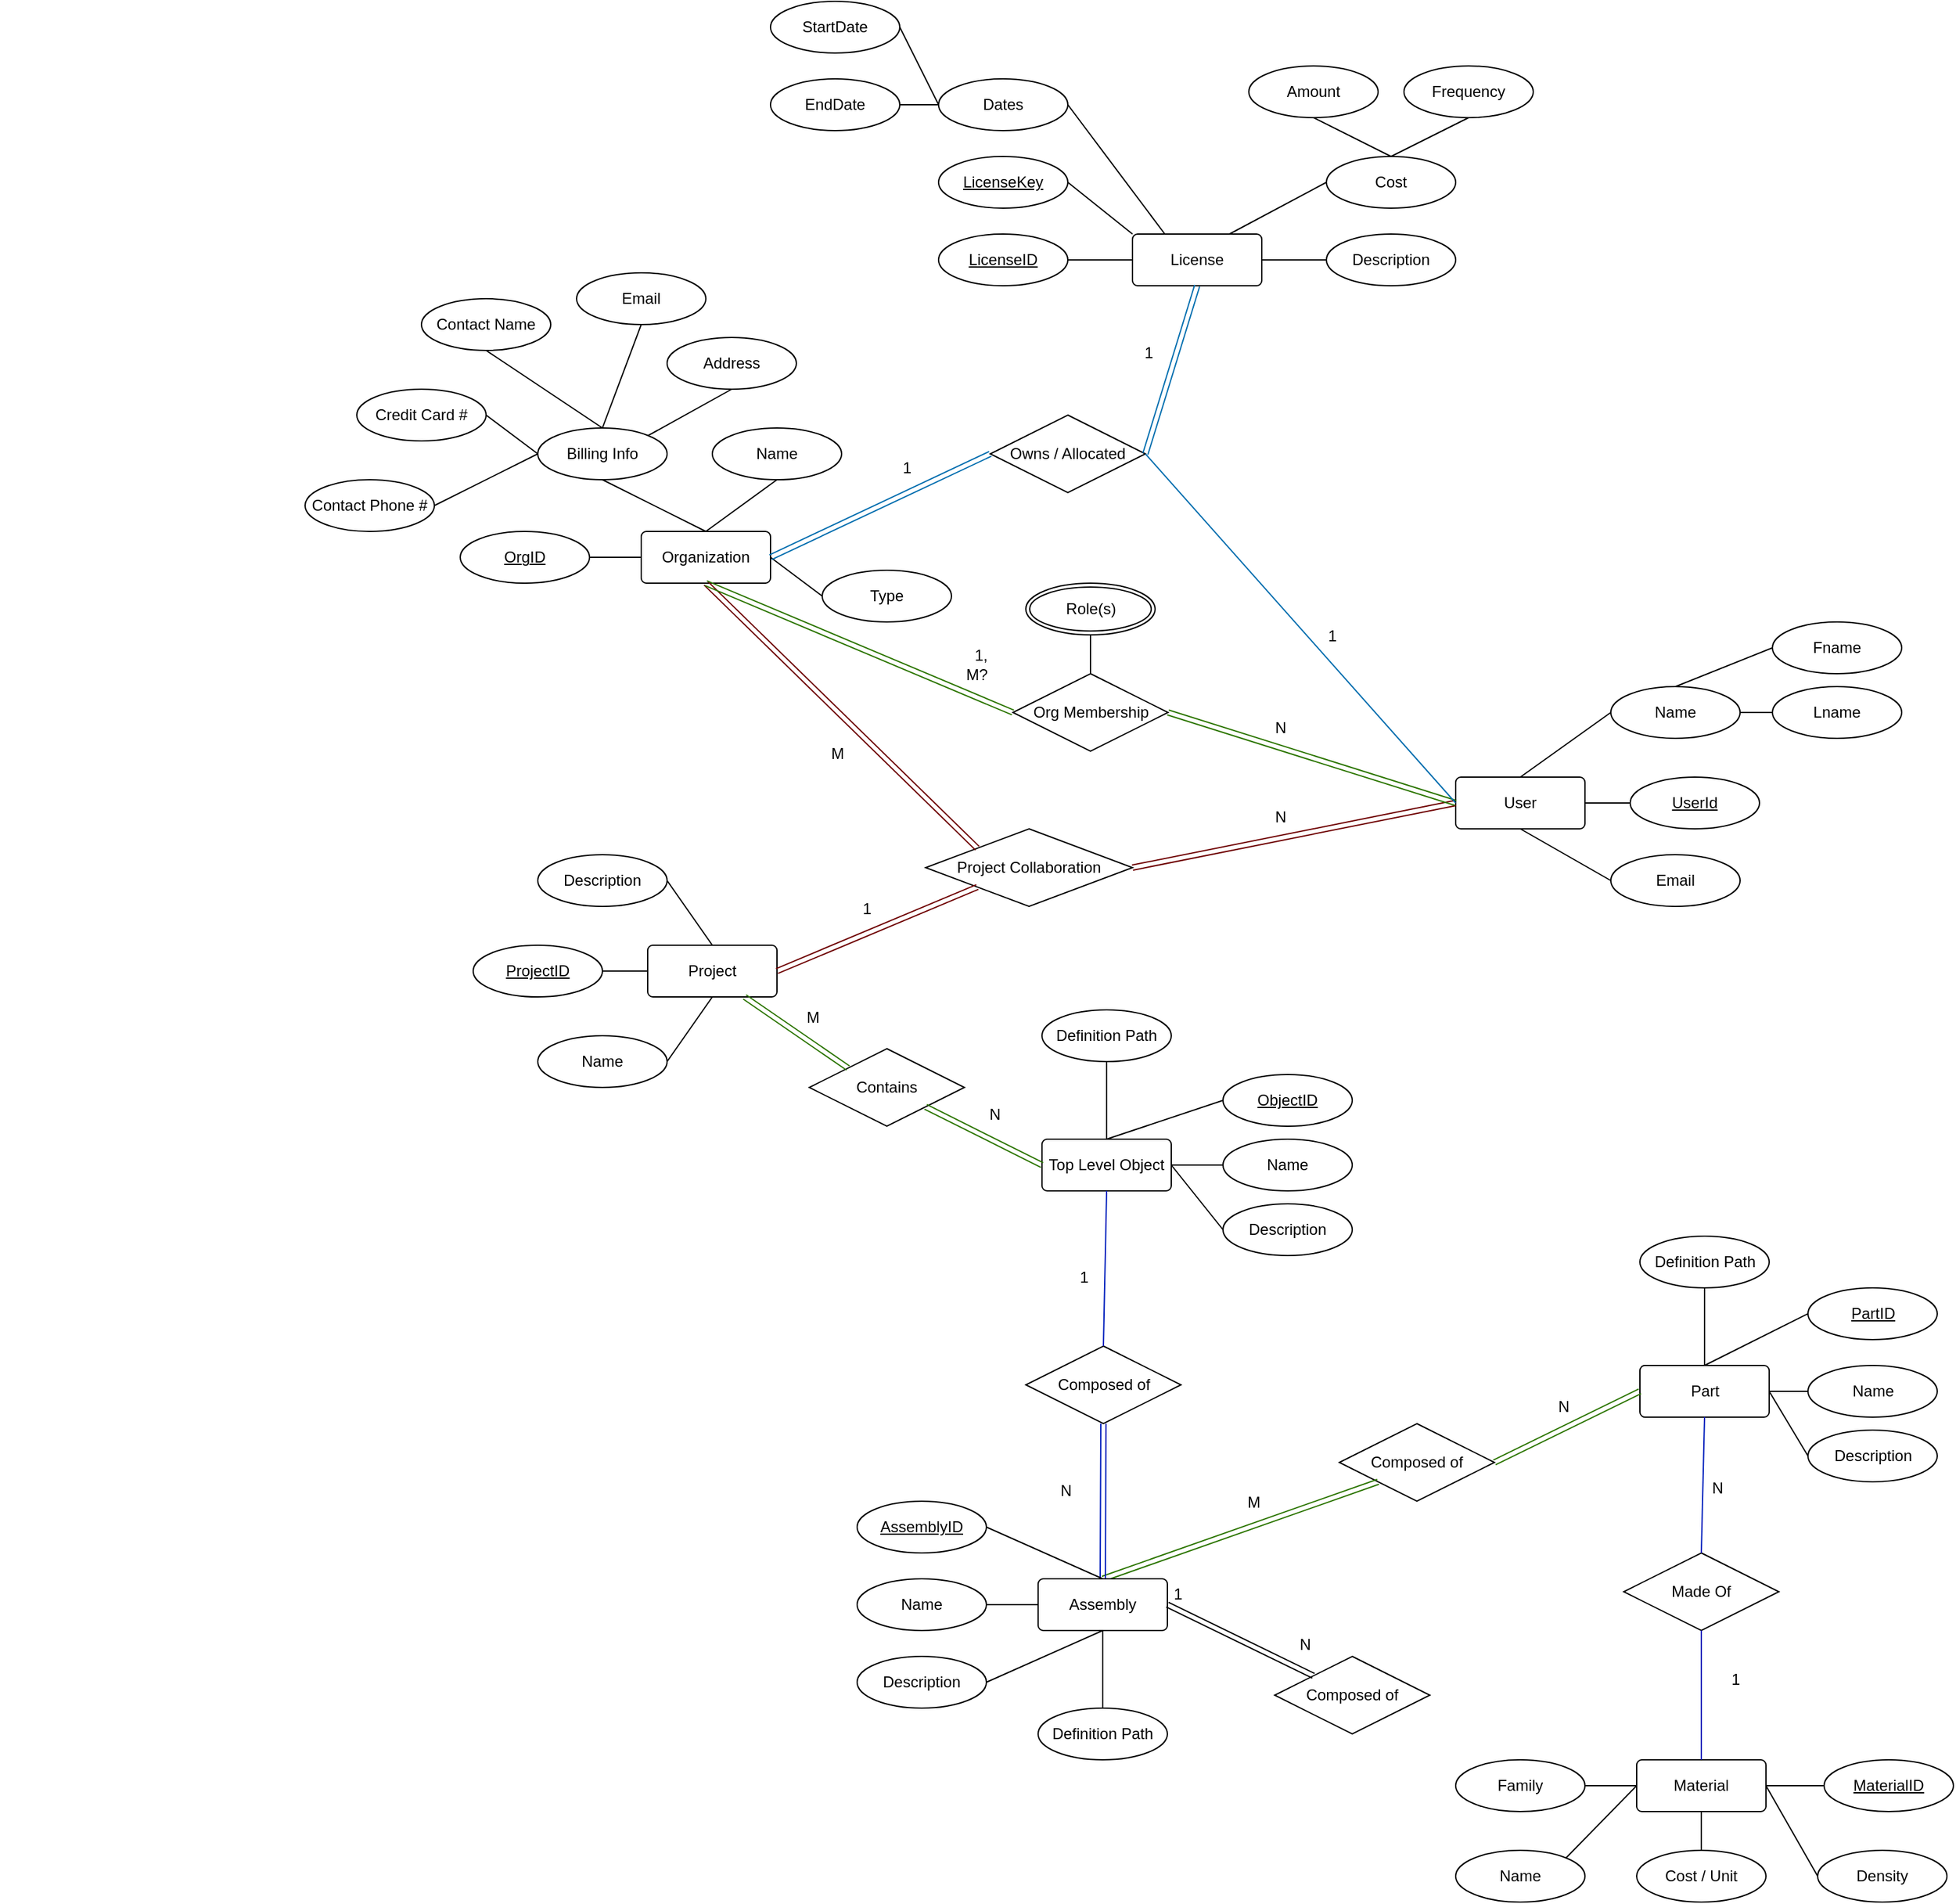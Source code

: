 <mxfile version="26.1.0" pages="2">
  <diagram name="Page-1" id="rXOFLkJJT_3y2DYU8gl2">
    <mxGraphModel dx="1874" dy="1654" grid="1" gridSize="10" guides="1" tooltips="1" connect="1" arrows="1" fold="1" page="1" pageScale="1" pageWidth="850" pageHeight="1100" math="0" shadow="0">
      <root>
        <mxCell id="0" />
        <mxCell id="1" parent="0" />
        <mxCell id="hTT6Z1bvtSNVrnMEpqbX-23" value="" style="group" parent="1" vertex="1" connectable="0">
          <mxGeometry x="100" y="-160" width="460" height="240" as="geometry" />
        </mxCell>
        <mxCell id="hTT6Z1bvtSNVrnMEpqbX-3" value="&lt;div&gt;Organization&lt;/div&gt;" style="rounded=1;arcSize=10;whiteSpace=wrap;html=1;align=center;" parent="hTT6Z1bvtSNVrnMEpqbX-23" vertex="1">
          <mxGeometry x="220" y="200" width="100" height="40" as="geometry" />
        </mxCell>
        <mxCell id="hTT6Z1bvtSNVrnMEpqbX-8" value="Name" style="ellipse;whiteSpace=wrap;html=1;align=center;" parent="hTT6Z1bvtSNVrnMEpqbX-23" vertex="1">
          <mxGeometry x="275" y="120" width="100" height="40" as="geometry" />
        </mxCell>
        <mxCell id="hTT6Z1bvtSNVrnMEpqbX-9" value="Billing Info" style="ellipse;whiteSpace=wrap;html=1;align=center;" parent="hTT6Z1bvtSNVrnMEpqbX-23" vertex="1">
          <mxGeometry x="140" y="120" width="100" height="40" as="geometry" />
        </mxCell>
        <mxCell id="hTT6Z1bvtSNVrnMEpqbX-10" value="OrgID" style="ellipse;whiteSpace=wrap;html=1;align=center;fontStyle=4" parent="hTT6Z1bvtSNVrnMEpqbX-23" vertex="1">
          <mxGeometry x="80" y="200" width="100" height="40" as="geometry" />
        </mxCell>
        <mxCell id="hTT6Z1bvtSNVrnMEpqbX-11" value="Email" style="ellipse;whiteSpace=wrap;html=1;align=center;" parent="hTT6Z1bvtSNVrnMEpqbX-23" vertex="1">
          <mxGeometry x="170" width="100" height="40" as="geometry" />
        </mxCell>
        <mxCell id="hTT6Z1bvtSNVrnMEpqbX-12" value="Address" style="ellipse;whiteSpace=wrap;html=1;align=center;" parent="hTT6Z1bvtSNVrnMEpqbX-23" vertex="1">
          <mxGeometry x="240" y="50" width="100" height="40" as="geometry" />
        </mxCell>
        <mxCell id="hTT6Z1bvtSNVrnMEpqbX-13" value="Contact Name" style="ellipse;whiteSpace=wrap;html=1;align=center;" parent="hTT6Z1bvtSNVrnMEpqbX-23" vertex="1">
          <mxGeometry x="50" y="20" width="100" height="40" as="geometry" />
        </mxCell>
        <mxCell id="hTT6Z1bvtSNVrnMEpqbX-14" value="Credit Card #" style="ellipse;whiteSpace=wrap;html=1;align=center;" parent="hTT6Z1bvtSNVrnMEpqbX-23" vertex="1">
          <mxGeometry y="90" width="100" height="40" as="geometry" />
        </mxCell>
        <mxCell id="hTT6Z1bvtSNVrnMEpqbX-15" value="" style="endArrow=none;html=1;rounded=0;exitX=1;exitY=0.5;exitDx=0;exitDy=0;entryX=0;entryY=0.5;entryDx=0;entryDy=0;" parent="hTT6Z1bvtSNVrnMEpqbX-23" source="hTT6Z1bvtSNVrnMEpqbX-14" target="hTT6Z1bvtSNVrnMEpqbX-9" edge="1">
          <mxGeometry width="50" height="50" relative="1" as="geometry">
            <mxPoint x="130" y="20" as="sourcePoint" />
            <mxPoint x="180" y="-30" as="targetPoint" />
          </mxGeometry>
        </mxCell>
        <mxCell id="hTT6Z1bvtSNVrnMEpqbX-16" value="" style="endArrow=none;html=1;rounded=0;exitX=0.5;exitY=1;exitDx=0;exitDy=0;entryX=0.5;entryY=0;entryDx=0;entryDy=0;" parent="hTT6Z1bvtSNVrnMEpqbX-23" source="hTT6Z1bvtSNVrnMEpqbX-13" target="hTT6Z1bvtSNVrnMEpqbX-9" edge="1">
          <mxGeometry width="50" height="50" relative="1" as="geometry">
            <mxPoint x="90" y="-20" as="sourcePoint" />
            <mxPoint x="140" y="-70" as="targetPoint" />
          </mxGeometry>
        </mxCell>
        <mxCell id="hTT6Z1bvtSNVrnMEpqbX-17" value="" style="endArrow=none;html=1;rounded=0;exitX=0.5;exitY=0;exitDx=0;exitDy=0;entryX=0.5;entryY=1;entryDx=0;entryDy=0;" parent="hTT6Z1bvtSNVrnMEpqbX-23" source="hTT6Z1bvtSNVrnMEpqbX-9" target="hTT6Z1bvtSNVrnMEpqbX-11" edge="1">
          <mxGeometry width="50" height="50" relative="1" as="geometry">
            <mxPoint x="300" as="sourcePoint" />
            <mxPoint x="350" y="-50" as="targetPoint" />
          </mxGeometry>
        </mxCell>
        <mxCell id="hTT6Z1bvtSNVrnMEpqbX-18" value="" style="endArrow=none;html=1;rounded=0;exitX=1;exitY=0;exitDx=0;exitDy=0;entryX=0.5;entryY=1;entryDx=0;entryDy=0;" parent="hTT6Z1bvtSNVrnMEpqbX-23" source="hTT6Z1bvtSNVrnMEpqbX-9" target="hTT6Z1bvtSNVrnMEpqbX-12" edge="1">
          <mxGeometry width="50" height="50" relative="1" as="geometry">
            <mxPoint x="360" y="60" as="sourcePoint" />
            <mxPoint x="290" y="110" as="targetPoint" />
          </mxGeometry>
        </mxCell>
        <mxCell id="hTT6Z1bvtSNVrnMEpqbX-19" value="" style="endArrow=none;html=1;rounded=0;exitX=1;exitY=0.5;exitDx=0;exitDy=0;entryX=0;entryY=0.5;entryDx=0;entryDy=0;" parent="hTT6Z1bvtSNVrnMEpqbX-23" source="hTT6Z1bvtSNVrnMEpqbX-10" target="hTT6Z1bvtSNVrnMEpqbX-3" edge="1">
          <mxGeometry width="50" height="50" relative="1" as="geometry">
            <mxPoint x="160" y="310" as="sourcePoint" />
            <mxPoint x="210" y="260" as="targetPoint" />
          </mxGeometry>
        </mxCell>
        <mxCell id="hTT6Z1bvtSNVrnMEpqbX-20" value="" style="endArrow=none;html=1;rounded=0;exitX=0.5;exitY=1;exitDx=0;exitDy=0;entryX=0.5;entryY=0;entryDx=0;entryDy=0;" parent="hTT6Z1bvtSNVrnMEpqbX-23" source="hTT6Z1bvtSNVrnMEpqbX-9" target="hTT6Z1bvtSNVrnMEpqbX-3" edge="1">
          <mxGeometry width="50" height="50" relative="1" as="geometry">
            <mxPoint x="290" y="160" as="sourcePoint" />
            <mxPoint x="340" y="110" as="targetPoint" />
          </mxGeometry>
        </mxCell>
        <mxCell id="hTT6Z1bvtSNVrnMEpqbX-21" value="" style="endArrow=none;html=1;rounded=0;exitX=0.5;exitY=0;exitDx=0;exitDy=0;entryX=0.5;entryY=1;entryDx=0;entryDy=0;" parent="hTT6Z1bvtSNVrnMEpqbX-23" source="hTT6Z1bvtSNVrnMEpqbX-3" target="hTT6Z1bvtSNVrnMEpqbX-8" edge="1">
          <mxGeometry width="50" height="50" relative="1" as="geometry">
            <mxPoint x="430" y="130" as="sourcePoint" />
            <mxPoint x="480" y="80" as="targetPoint" />
          </mxGeometry>
        </mxCell>
        <mxCell id="sB8s8CZH6c-OE0T3h8C2-2" value="Contact Phone #" style="ellipse;whiteSpace=wrap;html=1;align=center;" parent="hTT6Z1bvtSNVrnMEpqbX-23" vertex="1">
          <mxGeometry x="-40" y="160" width="100" height="40" as="geometry" />
        </mxCell>
        <mxCell id="sB8s8CZH6c-OE0T3h8C2-3" value="" style="endArrow=none;html=1;rounded=0;exitX=1;exitY=0.5;exitDx=0;exitDy=0;entryX=0;entryY=0.5;entryDx=0;entryDy=0;" parent="hTT6Z1bvtSNVrnMEpqbX-23" source="sB8s8CZH6c-OE0T3h8C2-2" target="hTT6Z1bvtSNVrnMEpqbX-9" edge="1">
          <mxGeometry width="50" height="50" relative="1" as="geometry">
            <mxPoint x="50" y="300" as="sourcePoint" />
            <mxPoint x="100" y="250" as="targetPoint" />
          </mxGeometry>
        </mxCell>
        <mxCell id="hTT6Z1bvtSNVrnMEpqbX-38" value="" style="group" parent="1" vertex="1" connectable="0">
          <mxGeometry x="950" y="110" width="345" height="220" as="geometry" />
        </mxCell>
        <mxCell id="hTT6Z1bvtSNVrnMEpqbX-2" value="User" style="rounded=1;arcSize=10;whiteSpace=wrap;html=1;align=center;" parent="hTT6Z1bvtSNVrnMEpqbX-38" vertex="1">
          <mxGeometry y="120" width="100" height="40" as="geometry" />
        </mxCell>
        <mxCell id="hTT6Z1bvtSNVrnMEpqbX-24" value="UserId" style="ellipse;whiteSpace=wrap;html=1;align=center;fontStyle=4;" parent="hTT6Z1bvtSNVrnMEpqbX-38" vertex="1">
          <mxGeometry x="135" y="120" width="100" height="40" as="geometry" />
        </mxCell>
        <mxCell id="hTT6Z1bvtSNVrnMEpqbX-25" value="Name" style="ellipse;whiteSpace=wrap;html=1;align=center;" parent="hTT6Z1bvtSNVrnMEpqbX-38" vertex="1">
          <mxGeometry x="120" y="50" width="100" height="40" as="geometry" />
        </mxCell>
        <mxCell id="hTT6Z1bvtSNVrnMEpqbX-27" value="Fname" style="ellipse;whiteSpace=wrap;html=1;align=center;" parent="hTT6Z1bvtSNVrnMEpqbX-38" vertex="1">
          <mxGeometry x="245" width="100" height="40" as="geometry" />
        </mxCell>
        <mxCell id="hTT6Z1bvtSNVrnMEpqbX-28" value="Lname" style="ellipse;whiteSpace=wrap;html=1;align=center;" parent="hTT6Z1bvtSNVrnMEpqbX-38" vertex="1">
          <mxGeometry x="245" y="50" width="100" height="40" as="geometry" />
        </mxCell>
        <mxCell id="hTT6Z1bvtSNVrnMEpqbX-29" value="" style="endArrow=none;html=1;rounded=0;exitX=0.5;exitY=0;exitDx=0;exitDy=0;entryX=0;entryY=0.5;entryDx=0;entryDy=0;" parent="hTT6Z1bvtSNVrnMEpqbX-38" source="hTT6Z1bvtSNVrnMEpqbX-25" target="hTT6Z1bvtSNVrnMEpqbX-27" edge="1">
          <mxGeometry width="50" height="50" relative="1" as="geometry">
            <mxPoint x="100" y="-40" as="sourcePoint" />
            <mxPoint x="150" y="-90" as="targetPoint" />
          </mxGeometry>
        </mxCell>
        <mxCell id="hTT6Z1bvtSNVrnMEpqbX-30" value="" style="endArrow=none;html=1;rounded=0;exitX=1;exitY=0.5;exitDx=0;exitDy=0;entryX=0;entryY=0.5;entryDx=0;entryDy=0;" parent="hTT6Z1bvtSNVrnMEpqbX-38" source="hTT6Z1bvtSNVrnMEpqbX-25" target="hTT6Z1bvtSNVrnMEpqbX-28" edge="1">
          <mxGeometry width="50" height="50" relative="1" as="geometry">
            <mxPoint x="270" y="160" as="sourcePoint" />
            <mxPoint x="320" y="110" as="targetPoint" />
          </mxGeometry>
        </mxCell>
        <mxCell id="hTT6Z1bvtSNVrnMEpqbX-31" value="" style="endArrow=none;html=1;rounded=0;exitX=0;exitY=0.5;exitDx=0;exitDy=0;entryX=1;entryY=0.5;entryDx=0;entryDy=0;" parent="hTT6Z1bvtSNVrnMEpqbX-38" source="hTT6Z1bvtSNVrnMEpqbX-24" target="hTT6Z1bvtSNVrnMEpqbX-2" edge="1">
          <mxGeometry width="50" height="50" relative="1" as="geometry">
            <mxPoint x="140" y="290" as="sourcePoint" />
            <mxPoint x="190" y="240" as="targetPoint" />
          </mxGeometry>
        </mxCell>
        <mxCell id="hTT6Z1bvtSNVrnMEpqbX-32" value="" style="endArrow=none;html=1;rounded=0;exitX=0.5;exitY=0;exitDx=0;exitDy=0;entryX=0;entryY=0.5;entryDx=0;entryDy=0;" parent="hTT6Z1bvtSNVrnMEpqbX-38" source="hTT6Z1bvtSNVrnMEpqbX-2" target="hTT6Z1bvtSNVrnMEpqbX-25" edge="1">
          <mxGeometry width="50" height="50" relative="1" as="geometry">
            <mxPoint x="30" y="20" as="sourcePoint" />
            <mxPoint x="80" y="-30" as="targetPoint" />
          </mxGeometry>
        </mxCell>
        <mxCell id="hTT6Z1bvtSNVrnMEpqbX-36" value="Email" style="ellipse;whiteSpace=wrap;html=1;align=center;" parent="hTT6Z1bvtSNVrnMEpqbX-38" vertex="1">
          <mxGeometry x="120" y="180" width="100" height="40" as="geometry" />
        </mxCell>
        <mxCell id="hTT6Z1bvtSNVrnMEpqbX-37" value="" style="endArrow=none;html=1;rounded=0;exitX=0;exitY=0.5;exitDx=0;exitDy=0;entryX=0.5;entryY=1;entryDx=0;entryDy=0;" parent="hTT6Z1bvtSNVrnMEpqbX-38" source="hTT6Z1bvtSNVrnMEpqbX-36" target="hTT6Z1bvtSNVrnMEpqbX-2" edge="1">
          <mxGeometry width="50" height="50" relative="1" as="geometry">
            <mxPoint y="250" as="sourcePoint" />
            <mxPoint x="50" y="200" as="targetPoint" />
          </mxGeometry>
        </mxCell>
        <mxCell id="hTT6Z1bvtSNVrnMEpqbX-45" value="Project Collaboration" style="shape=rhombus;perimeter=rhombusPerimeter;whiteSpace=wrap;html=1;align=center;" parent="1" vertex="1">
          <mxGeometry x="540" y="270" width="160" height="60" as="geometry" />
        </mxCell>
        <mxCell id="hTT6Z1bvtSNVrnMEpqbX-51" value="" style="group" parent="1" vertex="1" connectable="0">
          <mxGeometry x="190" y="290" width="235" height="180" as="geometry" />
        </mxCell>
        <mxCell id="hTT6Z1bvtSNVrnMEpqbX-1" value="&lt;div&gt;Project&lt;/div&gt;" style="rounded=1;arcSize=10;whiteSpace=wrap;html=1;align=center;" parent="hTT6Z1bvtSNVrnMEpqbX-51" vertex="1">
          <mxGeometry x="135" y="70" width="100" height="40" as="geometry" />
        </mxCell>
        <mxCell id="hTT6Z1bvtSNVrnMEpqbX-39" value="ProjectID" style="ellipse;whiteSpace=wrap;html=1;align=center;fontStyle=4;" parent="hTT6Z1bvtSNVrnMEpqbX-51" vertex="1">
          <mxGeometry y="70" width="100" height="40" as="geometry" />
        </mxCell>
        <mxCell id="hTT6Z1bvtSNVrnMEpqbX-40" value="" style="endArrow=none;html=1;rounded=0;exitX=1;exitY=0.5;exitDx=0;exitDy=0;entryX=0;entryY=0.5;entryDx=0;entryDy=0;" parent="hTT6Z1bvtSNVrnMEpqbX-51" source="hTT6Z1bvtSNVrnMEpqbX-39" target="hTT6Z1bvtSNVrnMEpqbX-1" edge="1">
          <mxGeometry width="50" height="50" relative="1" as="geometry">
            <mxPoint x="120" y="10" as="sourcePoint" />
            <mxPoint x="170" y="-40" as="targetPoint" />
          </mxGeometry>
        </mxCell>
        <mxCell id="hTT6Z1bvtSNVrnMEpqbX-41" value="Name" style="ellipse;whiteSpace=wrap;html=1;align=center;" parent="hTT6Z1bvtSNVrnMEpqbX-51" vertex="1">
          <mxGeometry x="50" y="140" width="100" height="40" as="geometry" />
        </mxCell>
        <mxCell id="hTT6Z1bvtSNVrnMEpqbX-42" value="Description" style="ellipse;whiteSpace=wrap;html=1;align=center;" parent="hTT6Z1bvtSNVrnMEpqbX-51" vertex="1">
          <mxGeometry x="50" width="100" height="40" as="geometry" />
        </mxCell>
        <mxCell id="hTT6Z1bvtSNVrnMEpqbX-43" value="" style="endArrow=none;html=1;rounded=0;exitX=1;exitY=0.5;exitDx=0;exitDy=0;entryX=0.5;entryY=0;entryDx=0;entryDy=0;" parent="hTT6Z1bvtSNVrnMEpqbX-51" source="hTT6Z1bvtSNVrnMEpqbX-42" target="hTT6Z1bvtSNVrnMEpqbX-1" edge="1">
          <mxGeometry width="50" height="50" relative="1" as="geometry">
            <mxPoint x="230" y="-20" as="sourcePoint" />
            <mxPoint x="280" y="-70" as="targetPoint" />
          </mxGeometry>
        </mxCell>
        <mxCell id="hTT6Z1bvtSNVrnMEpqbX-44" value="" style="endArrow=none;html=1;rounded=0;exitX=1;exitY=0.5;exitDx=0;exitDy=0;entryX=0.5;entryY=1;entryDx=0;entryDy=0;" parent="hTT6Z1bvtSNVrnMEpqbX-51" source="hTT6Z1bvtSNVrnMEpqbX-41" target="hTT6Z1bvtSNVrnMEpqbX-1" edge="1">
          <mxGeometry width="50" height="50" relative="1" as="geometry">
            <mxPoint x="230" y="200" as="sourcePoint" />
            <mxPoint x="280" y="150" as="targetPoint" />
          </mxGeometry>
        </mxCell>
        <mxCell id="8rsXJ6S6vHRzrYId7uPQ-1" value="License" style="rounded=1;arcSize=10;whiteSpace=wrap;html=1;align=center;" parent="1" vertex="1">
          <mxGeometry x="700" y="-190" width="100" height="40" as="geometry" />
        </mxCell>
        <mxCell id="8rsXJ6S6vHRzrYId7uPQ-2" value="LicenseID" style="ellipse;whiteSpace=wrap;html=1;align=center;fontStyle=4;" parent="1" vertex="1">
          <mxGeometry x="550" y="-190" width="100" height="40" as="geometry" />
        </mxCell>
        <mxCell id="8rsXJ6S6vHRzrYId7uPQ-3" value="" style="endArrow=none;html=1;rounded=0;exitX=1;exitY=0.5;exitDx=0;exitDy=0;entryX=0;entryY=0.5;entryDx=0;entryDy=0;" parent="1" source="8rsXJ6S6vHRzrYId7uPQ-2" target="8rsXJ6S6vHRzrYId7uPQ-1" edge="1">
          <mxGeometry width="50" height="50" relative="1" as="geometry">
            <mxPoint x="640" y="-230" as="sourcePoint" />
            <mxPoint x="690" y="-280" as="targetPoint" />
          </mxGeometry>
        </mxCell>
        <mxCell id="8rsXJ6S6vHRzrYId7uPQ-4" value="" style="group" parent="1" vertex="1" connectable="0">
          <mxGeometry x="607.5" y="80" width="120" height="130" as="geometry" />
        </mxCell>
        <mxCell id="hTT6Z1bvtSNVrnMEpqbX-50" value="Org Membership" style="shape=rhombus;perimeter=rhombusPerimeter;whiteSpace=wrap;html=1;align=center;" parent="8rsXJ6S6vHRzrYId7uPQ-4" vertex="1">
          <mxGeometry y="70" width="120" height="60" as="geometry" />
        </mxCell>
        <mxCell id="hTT6Z1bvtSNVrnMEpqbX-55" value="" style="endArrow=none;html=1;rounded=0;entryX=0.5;entryY=0;entryDx=0;entryDy=0;exitX=0.5;exitY=1;exitDx=0;exitDy=0;" parent="8rsXJ6S6vHRzrYId7uPQ-4" source="hTT6Z1bvtSNVrnMEpqbX-56" target="hTT6Z1bvtSNVrnMEpqbX-50" edge="1">
          <mxGeometry width="50" height="50" relative="1" as="geometry">
            <mxPoint x="160" y="60" as="sourcePoint" />
            <mxPoint x="260" y="-20" as="targetPoint" />
          </mxGeometry>
        </mxCell>
        <mxCell id="hTT6Z1bvtSNVrnMEpqbX-56" value="Role(s)" style="ellipse;shape=doubleEllipse;margin=3;whiteSpace=wrap;html=1;align=center;" parent="8rsXJ6S6vHRzrYId7uPQ-4" vertex="1">
          <mxGeometry x="10" width="100" height="40" as="geometry" />
        </mxCell>
        <mxCell id="hTT6Z1bvtSNVrnMEpqbX-7" value="Type" style="ellipse;whiteSpace=wrap;html=1;align=center;" parent="1" vertex="1">
          <mxGeometry x="460" y="70" width="100" height="40" as="geometry" />
        </mxCell>
        <mxCell id="hTT6Z1bvtSNVrnMEpqbX-22" value="" style="endArrow=none;html=1;rounded=0;exitX=1;exitY=0.5;exitDx=0;exitDy=0;entryX=0;entryY=0.5;entryDx=0;entryDy=0;" parent="1" source="hTT6Z1bvtSNVrnMEpqbX-3" target="hTT6Z1bvtSNVrnMEpqbX-7" edge="1">
          <mxGeometry width="50" height="50" relative="1" as="geometry">
            <mxPoint x="360" y="190" as="sourcePoint" />
            <mxPoint x="410" y="140" as="targetPoint" />
          </mxGeometry>
        </mxCell>
        <mxCell id="8rsXJ6S6vHRzrYId7uPQ-5" value="Owns / Allocated" style="shape=rhombus;perimeter=rhombusPerimeter;whiteSpace=wrap;html=1;align=center;" parent="1" vertex="1">
          <mxGeometry x="590" y="-50" width="120" height="60" as="geometry" />
        </mxCell>
        <mxCell id="8rsXJ6S6vHRzrYId7uPQ-9" value="LicenseKey" style="ellipse;whiteSpace=wrap;html=1;align=center;fontStyle=4;" parent="1" vertex="1">
          <mxGeometry x="550" y="-250" width="100" height="40" as="geometry" />
        </mxCell>
        <mxCell id="8rsXJ6S6vHRzrYId7uPQ-10" value="Dates" style="ellipse;whiteSpace=wrap;html=1;align=center;" parent="1" vertex="1">
          <mxGeometry x="550" y="-310" width="100" height="40" as="geometry" />
        </mxCell>
        <mxCell id="8rsXJ6S6vHRzrYId7uPQ-11" value="EndDate" style="ellipse;whiteSpace=wrap;html=1;align=center;" parent="1" vertex="1">
          <mxGeometry x="420" y="-310" width="100" height="40" as="geometry" />
        </mxCell>
        <mxCell id="8rsXJ6S6vHRzrYId7uPQ-12" value="StartDate" style="ellipse;whiteSpace=wrap;html=1;align=center;" parent="1" vertex="1">
          <mxGeometry x="420" y="-370" width="100" height="40" as="geometry" />
        </mxCell>
        <mxCell id="8rsXJ6S6vHRzrYId7uPQ-13" value="" style="endArrow=none;html=1;rounded=0;exitX=1;exitY=0.5;exitDx=0;exitDy=0;entryX=0;entryY=0.5;entryDx=0;entryDy=0;" parent="1" source="8rsXJ6S6vHRzrYId7uPQ-11" target="8rsXJ6S6vHRzrYId7uPQ-10" edge="1">
          <mxGeometry width="50" height="50" relative="1" as="geometry">
            <mxPoint x="610" y="-370" as="sourcePoint" />
            <mxPoint x="660" y="-420" as="targetPoint" />
          </mxGeometry>
        </mxCell>
        <mxCell id="8rsXJ6S6vHRzrYId7uPQ-14" value="" style="endArrow=none;html=1;rounded=0;exitX=1;exitY=0.5;exitDx=0;exitDy=0;entryX=0;entryY=0.5;entryDx=0;entryDy=0;" parent="1" source="8rsXJ6S6vHRzrYId7uPQ-12" target="8rsXJ6S6vHRzrYId7uPQ-10" edge="1">
          <mxGeometry width="50" height="50" relative="1" as="geometry">
            <mxPoint x="600" y="-370" as="sourcePoint" />
            <mxPoint x="650" y="-420" as="targetPoint" />
          </mxGeometry>
        </mxCell>
        <mxCell id="8rsXJ6S6vHRzrYId7uPQ-15" value="" style="endArrow=none;html=1;rounded=0;exitX=1;exitY=0.5;exitDx=0;exitDy=0;entryX=0;entryY=0;entryDx=0;entryDy=0;" parent="1" source="8rsXJ6S6vHRzrYId7uPQ-9" target="8rsXJ6S6vHRzrYId7uPQ-1" edge="1">
          <mxGeometry width="50" height="50" relative="1" as="geometry">
            <mxPoint x="790" y="-260" as="sourcePoint" />
            <mxPoint x="840" y="-310" as="targetPoint" />
          </mxGeometry>
        </mxCell>
        <mxCell id="8rsXJ6S6vHRzrYId7uPQ-16" value="" style="endArrow=none;html=1;rounded=0;exitX=1;exitY=0.5;exitDx=0;exitDy=0;entryX=0.25;entryY=0;entryDx=0;entryDy=0;" parent="1" source="8rsXJ6S6vHRzrYId7uPQ-10" target="8rsXJ6S6vHRzrYId7uPQ-1" edge="1">
          <mxGeometry width="50" height="50" relative="1" as="geometry">
            <mxPoint x="750" y="-270" as="sourcePoint" />
            <mxPoint x="800" y="-320" as="targetPoint" />
          </mxGeometry>
        </mxCell>
        <mxCell id="8rsXJ6S6vHRzrYId7uPQ-17" value="Description" style="ellipse;whiteSpace=wrap;html=1;align=center;" parent="1" vertex="1">
          <mxGeometry x="850" y="-190" width="100" height="40" as="geometry" />
        </mxCell>
        <mxCell id="8rsXJ6S6vHRzrYId7uPQ-18" value="Cost" style="ellipse;whiteSpace=wrap;html=1;align=center;" parent="1" vertex="1">
          <mxGeometry x="850" y="-250" width="100" height="40" as="geometry" />
        </mxCell>
        <mxCell id="8rsXJ6S6vHRzrYId7uPQ-19" value="Amount" style="ellipse;whiteSpace=wrap;html=1;align=center;" parent="1" vertex="1">
          <mxGeometry x="790" y="-320" width="100" height="40" as="geometry" />
        </mxCell>
        <mxCell id="8rsXJ6S6vHRzrYId7uPQ-20" value="Frequency" style="ellipse;whiteSpace=wrap;html=1;align=center;" parent="1" vertex="1">
          <mxGeometry x="910" y="-320" width="100" height="40" as="geometry" />
        </mxCell>
        <mxCell id="8rsXJ6S6vHRzrYId7uPQ-22" value="" style="endArrow=none;html=1;rounded=0;exitX=0.5;exitY=1;exitDx=0;exitDy=0;entryX=0.5;entryY=0;entryDx=0;entryDy=0;" parent="1" source="8rsXJ6S6vHRzrYId7uPQ-19" target="8rsXJ6S6vHRzrYId7uPQ-18" edge="1">
          <mxGeometry width="50" height="50" relative="1" as="geometry">
            <mxPoint x="770" y="-360" as="sourcePoint" />
            <mxPoint x="820" y="-410" as="targetPoint" />
          </mxGeometry>
        </mxCell>
        <mxCell id="8rsXJ6S6vHRzrYId7uPQ-23" value="" style="endArrow=none;html=1;rounded=0;exitX=0.5;exitY=1;exitDx=0;exitDy=0;entryX=0.5;entryY=0;entryDx=0;entryDy=0;" parent="1" source="8rsXJ6S6vHRzrYId7uPQ-20" target="8rsXJ6S6vHRzrYId7uPQ-18" edge="1">
          <mxGeometry width="50" height="50" relative="1" as="geometry">
            <mxPoint x="1040" y="-360" as="sourcePoint" />
            <mxPoint x="1090" y="-410" as="targetPoint" />
          </mxGeometry>
        </mxCell>
        <mxCell id="8rsXJ6S6vHRzrYId7uPQ-24" value="" style="endArrow=none;html=1;rounded=0;exitX=0.75;exitY=0;exitDx=0;exitDy=0;entryX=0;entryY=0.5;entryDx=0;entryDy=0;" parent="1" source="8rsXJ6S6vHRzrYId7uPQ-1" target="8rsXJ6S6vHRzrYId7uPQ-18" edge="1">
          <mxGeometry width="50" height="50" relative="1" as="geometry">
            <mxPoint x="800" y="-200" as="sourcePoint" />
            <mxPoint x="850" y="-250" as="targetPoint" />
          </mxGeometry>
        </mxCell>
        <mxCell id="8rsXJ6S6vHRzrYId7uPQ-41" value="" style="group" parent="1" vertex="1" connectable="0">
          <mxGeometry x="630" y="460" width="240" height="170" as="geometry" />
        </mxCell>
        <mxCell id="hTT6Z1bvtSNVrnMEpqbX-4" value="Top Level Object" style="rounded=1;arcSize=10;whiteSpace=wrap;html=1;align=center;" parent="8rsXJ6S6vHRzrYId7uPQ-41" vertex="1">
          <mxGeometry y="50" width="100" height="40" as="geometry" />
        </mxCell>
        <mxCell id="8rsXJ6S6vHRzrYId7uPQ-25" value="Name" style="ellipse;whiteSpace=wrap;html=1;align=center;" parent="8rsXJ6S6vHRzrYId7uPQ-41" vertex="1">
          <mxGeometry x="140" y="50" width="100" height="40" as="geometry" />
        </mxCell>
        <mxCell id="8rsXJ6S6vHRzrYId7uPQ-26" value="Description" style="ellipse;whiteSpace=wrap;html=1;align=center;" parent="8rsXJ6S6vHRzrYId7uPQ-41" vertex="1">
          <mxGeometry x="140" y="100" width="100" height="40" as="geometry" />
        </mxCell>
        <mxCell id="8rsXJ6S6vHRzrYId7uPQ-32" value="" style="endArrow=none;html=1;rounded=0;exitX=0;exitY=0.5;exitDx=0;exitDy=0;entryX=1;entryY=0.5;entryDx=0;entryDy=0;" parent="8rsXJ6S6vHRzrYId7uPQ-41" source="8rsXJ6S6vHRzrYId7uPQ-25" target="hTT6Z1bvtSNVrnMEpqbX-4" edge="1">
          <mxGeometry width="50" height="50" relative="1" as="geometry">
            <mxPoint x="160" y="20" as="sourcePoint" />
            <mxPoint x="210" y="-30" as="targetPoint" />
          </mxGeometry>
        </mxCell>
        <mxCell id="8rsXJ6S6vHRzrYId7uPQ-33" value="" style="endArrow=none;html=1;rounded=0;exitX=0;exitY=0.5;exitDx=0;exitDy=0;entryX=1;entryY=0.5;entryDx=0;entryDy=0;" parent="8rsXJ6S6vHRzrYId7uPQ-41" source="8rsXJ6S6vHRzrYId7uPQ-26" target="hTT6Z1bvtSNVrnMEpqbX-4" edge="1">
          <mxGeometry width="50" height="50" relative="1" as="geometry">
            <mxPoint x="180" y="10" as="sourcePoint" />
            <mxPoint x="230" y="-40" as="targetPoint" />
          </mxGeometry>
        </mxCell>
        <mxCell id="8rsXJ6S6vHRzrYId7uPQ-37" value="ObjectID" style="ellipse;whiteSpace=wrap;html=1;align=center;fontStyle=4;" parent="8rsXJ6S6vHRzrYId7uPQ-41" vertex="1">
          <mxGeometry x="140" width="100" height="40" as="geometry" />
        </mxCell>
        <mxCell id="8rsXJ6S6vHRzrYId7uPQ-38" value="" style="endArrow=none;html=1;rounded=0;exitX=0.5;exitY=0;exitDx=0;exitDy=0;entryX=0;entryY=0.5;entryDx=0;entryDy=0;" parent="8rsXJ6S6vHRzrYId7uPQ-41" source="hTT6Z1bvtSNVrnMEpqbX-4" target="8rsXJ6S6vHRzrYId7uPQ-37" edge="1">
          <mxGeometry width="50" height="50" relative="1" as="geometry">
            <mxPoint x="40" y="-30" as="sourcePoint" />
            <mxPoint x="90" y="-80" as="targetPoint" />
          </mxGeometry>
        </mxCell>
        <mxCell id="3vI788nZoj8lLIfP4b7a-5" value="Contains" style="shape=rhombus;perimeter=rhombusPerimeter;whiteSpace=wrap;html=1;align=center;" parent="1" vertex="1">
          <mxGeometry x="450" y="440" width="120" height="60" as="geometry" />
        </mxCell>
        <mxCell id="3vI788nZoj8lLIfP4b7a-11" value="" style="shape=link;html=1;rounded=0;entryX=0;entryY=0.5;entryDx=0;entryDy=0;exitX=1;exitY=1;exitDx=0;exitDy=0;fillColor=#60a917;strokeColor=#2D7600;" parent="1" source="3vI788nZoj8lLIfP4b7a-5" target="hTT6Z1bvtSNVrnMEpqbX-4" edge="1">
          <mxGeometry relative="1" as="geometry">
            <mxPoint x="530" y="410" as="sourcePoint" />
            <mxPoint x="690" y="410" as="targetPoint" />
          </mxGeometry>
        </mxCell>
        <mxCell id="3vI788nZoj8lLIfP4b7a-12" value="N" style="resizable=0;html=1;whiteSpace=wrap;align=right;verticalAlign=bottom;" parent="3vI788nZoj8lLIfP4b7a-11" connectable="0" vertex="1">
          <mxGeometry x="1" relative="1" as="geometry">
            <mxPoint x="-30" y="-30" as="offset" />
          </mxGeometry>
        </mxCell>
        <mxCell id="3vI788nZoj8lLIfP4b7a-13" value="" style="shape=link;html=1;rounded=0;entryX=0;entryY=0;entryDx=0;entryDy=0;exitX=0.75;exitY=1;exitDx=0;exitDy=0;fillColor=#60a917;strokeColor=#2D7600;" parent="1" source="hTT6Z1bvtSNVrnMEpqbX-1" target="3vI788nZoj8lLIfP4b7a-5" edge="1">
          <mxGeometry relative="1" as="geometry">
            <mxPoint x="450" y="380" as="sourcePoint" />
            <mxPoint x="540" y="425" as="targetPoint" />
          </mxGeometry>
        </mxCell>
        <mxCell id="3vI788nZoj8lLIfP4b7a-14" value="M" style="resizable=0;html=1;whiteSpace=wrap;align=right;verticalAlign=bottom;" parent="3vI788nZoj8lLIfP4b7a-13" connectable="0" vertex="1">
          <mxGeometry x="1" relative="1" as="geometry">
            <mxPoint x="-20" y="-30" as="offset" />
          </mxGeometry>
        </mxCell>
        <mxCell id="3vI788nZoj8lLIfP4b7a-17" value="" style="shape=link;html=1;rounded=0;exitX=1;exitY=0.5;exitDx=0;exitDy=0;entryX=0;entryY=1;entryDx=0;entryDy=0;fillColor=#a20025;strokeColor=#6F0000;" parent="1" source="hTT6Z1bvtSNVrnMEpqbX-1" target="hTT6Z1bvtSNVrnMEpqbX-45" edge="1">
          <mxGeometry relative="1" as="geometry">
            <mxPoint x="460" y="370" as="sourcePoint" />
            <mxPoint x="620" y="370" as="targetPoint" />
          </mxGeometry>
        </mxCell>
        <mxCell id="3vI788nZoj8lLIfP4b7a-18" value="1" style="resizable=0;html=1;whiteSpace=wrap;align=right;verticalAlign=bottom;" parent="3vI788nZoj8lLIfP4b7a-17" connectable="0" vertex="1">
          <mxGeometry x="1" relative="1" as="geometry">
            <mxPoint x="-80" y="25" as="offset" />
          </mxGeometry>
        </mxCell>
        <mxCell id="3vI788nZoj8lLIfP4b7a-19" value="" style="shape=link;html=1;rounded=0;exitX=1;exitY=0.5;exitDx=0;exitDy=0;entryX=0;entryY=0.5;entryDx=0;entryDy=0;fillColor=#a20025;strokeColor=#6F0000;" parent="1" source="hTT6Z1bvtSNVrnMEpqbX-45" target="hTT6Z1bvtSNVrnMEpqbX-2" edge="1">
          <mxGeometry relative="1" as="geometry">
            <mxPoint x="695" y="335" as="sourcePoint" />
            <mxPoint x="850" y="270" as="targetPoint" />
          </mxGeometry>
        </mxCell>
        <mxCell id="3vI788nZoj8lLIfP4b7a-20" value="N" style="resizable=0;html=1;whiteSpace=wrap;align=right;verticalAlign=bottom;" parent="3vI788nZoj8lLIfP4b7a-19" connectable="0" vertex="1">
          <mxGeometry x="1" relative="1" as="geometry">
            <mxPoint x="-130" y="20" as="offset" />
          </mxGeometry>
        </mxCell>
        <mxCell id="3vI788nZoj8lLIfP4b7a-21" value="" style="shape=link;html=1;rounded=0;exitX=0.5;exitY=1;exitDx=0;exitDy=0;entryX=0;entryY=0;entryDx=0;entryDy=0;fillColor=#a20025;strokeColor=#6F0000;" parent="1" source="hTT6Z1bvtSNVrnMEpqbX-3" target="hTT6Z1bvtSNVrnMEpqbX-45" edge="1">
          <mxGeometry relative="1" as="geometry">
            <mxPoint x="300" y="245" as="sourcePoint" />
            <mxPoint x="550" y="195" as="targetPoint" />
          </mxGeometry>
        </mxCell>
        <mxCell id="3vI788nZoj8lLIfP4b7a-22" value="M" style="resizable=0;html=1;whiteSpace=wrap;align=right;verticalAlign=bottom;" parent="3vI788nZoj8lLIfP4b7a-21" connectable="0" vertex="1">
          <mxGeometry x="1" relative="1" as="geometry">
            <mxPoint x="-102" y="-65" as="offset" />
          </mxGeometry>
        </mxCell>
        <mxCell id="z9mr43ZtxIH9XCzRb_2t-11" value="" style="group" parent="1" vertex="1" connectable="0">
          <mxGeometry x="950" y="990" width="385" height="110" as="geometry" />
        </mxCell>
        <mxCell id="hTT6Z1bvtSNVrnMEpqbX-6" value="Material" style="rounded=1;arcSize=10;whiteSpace=wrap;html=1;align=center;" parent="z9mr43ZtxIH9XCzRb_2t-11" vertex="1">
          <mxGeometry x="140" width="100" height="40" as="geometry" />
        </mxCell>
        <mxCell id="z9mr43ZtxIH9XCzRb_2t-1" value="MaterialID" style="ellipse;whiteSpace=wrap;html=1;align=center;fontStyle=4;" parent="z9mr43ZtxIH9XCzRb_2t-11" vertex="1">
          <mxGeometry x="285" width="100" height="40" as="geometry" />
        </mxCell>
        <mxCell id="z9mr43ZtxIH9XCzRb_2t-2" value="Density" style="ellipse;whiteSpace=wrap;html=1;align=center;" parent="z9mr43ZtxIH9XCzRb_2t-11" vertex="1">
          <mxGeometry x="280" y="70" width="100" height="40" as="geometry" />
        </mxCell>
        <mxCell id="z9mr43ZtxIH9XCzRb_2t-3" value="Cost / Unit" style="ellipse;whiteSpace=wrap;html=1;align=center;" parent="z9mr43ZtxIH9XCzRb_2t-11" vertex="1">
          <mxGeometry x="140" y="70" width="100" height="40" as="geometry" />
        </mxCell>
        <mxCell id="z9mr43ZtxIH9XCzRb_2t-4" value="Name" style="ellipse;whiteSpace=wrap;html=1;align=center;" parent="z9mr43ZtxIH9XCzRb_2t-11" vertex="1">
          <mxGeometry y="70" width="100" height="40" as="geometry" />
        </mxCell>
        <mxCell id="z9mr43ZtxIH9XCzRb_2t-5" value="Family" style="ellipse;whiteSpace=wrap;html=1;align=center;" parent="z9mr43ZtxIH9XCzRb_2t-11" vertex="1">
          <mxGeometry width="100" height="40" as="geometry" />
        </mxCell>
        <mxCell id="z9mr43ZtxIH9XCzRb_2t-6" value="" style="endArrow=none;html=1;rounded=0;exitX=1;exitY=0;exitDx=0;exitDy=0;entryX=0;entryY=0.5;entryDx=0;entryDy=0;" parent="z9mr43ZtxIH9XCzRb_2t-11" source="z9mr43ZtxIH9XCzRb_2t-4" target="hTT6Z1bvtSNVrnMEpqbX-6" edge="1">
          <mxGeometry width="50" height="50" relative="1" as="geometry">
            <mxPoint x="50" y="-40" as="sourcePoint" />
            <mxPoint x="100" y="-90" as="targetPoint" />
          </mxGeometry>
        </mxCell>
        <mxCell id="z9mr43ZtxIH9XCzRb_2t-7" value="" style="endArrow=none;html=1;rounded=0;exitX=0.5;exitY=0;exitDx=0;exitDy=0;entryX=0.5;entryY=1;entryDx=0;entryDy=0;" parent="z9mr43ZtxIH9XCzRb_2t-11" source="z9mr43ZtxIH9XCzRb_2t-3" target="hTT6Z1bvtSNVrnMEpqbX-6" edge="1">
          <mxGeometry width="50" height="50" relative="1" as="geometry">
            <mxPoint x="140" y="-20" as="sourcePoint" />
            <mxPoint x="240" y="50" as="targetPoint" />
          </mxGeometry>
        </mxCell>
        <mxCell id="z9mr43ZtxIH9XCzRb_2t-8" value="" style="endArrow=none;html=1;rounded=0;exitX=1;exitY=0.5;exitDx=0;exitDy=0;entryX=0;entryY=0.5;entryDx=0;entryDy=0;" parent="z9mr43ZtxIH9XCzRb_2t-11" source="z9mr43ZtxIH9XCzRb_2t-5" target="hTT6Z1bvtSNVrnMEpqbX-6" edge="1">
          <mxGeometry width="50" height="50" relative="1" as="geometry">
            <mxPoint x="150" y="-50" as="sourcePoint" />
            <mxPoint x="200" y="-100" as="targetPoint" />
          </mxGeometry>
        </mxCell>
        <mxCell id="z9mr43ZtxIH9XCzRb_2t-9" value="" style="endArrow=none;html=1;rounded=0;exitX=0;exitY=0.5;exitDx=0;exitDy=0;entryX=1;entryY=0.5;entryDx=0;entryDy=0;" parent="z9mr43ZtxIH9XCzRb_2t-11" source="z9mr43ZtxIH9XCzRb_2t-1" target="hTT6Z1bvtSNVrnMEpqbX-6" edge="1">
          <mxGeometry width="50" height="50" relative="1" as="geometry">
            <mxPoint x="330" y="-70" as="sourcePoint" />
            <mxPoint x="380" y="-120" as="targetPoint" />
          </mxGeometry>
        </mxCell>
        <mxCell id="z9mr43ZtxIH9XCzRb_2t-10" value="" style="endArrow=none;html=1;rounded=0;exitX=0;exitY=0.5;exitDx=0;exitDy=0;entryX=1;entryY=0.5;entryDx=0;entryDy=0;" parent="z9mr43ZtxIH9XCzRb_2t-11" source="z9mr43ZtxIH9XCzRb_2t-2" target="hTT6Z1bvtSNVrnMEpqbX-6" edge="1">
          <mxGeometry width="50" height="50" relative="1" as="geometry">
            <mxPoint x="250" y="-60" as="sourcePoint" />
            <mxPoint x="300" y="-110" as="targetPoint" />
          </mxGeometry>
        </mxCell>
        <mxCell id="z9mr43ZtxIH9XCzRb_2t-12" value="" style="group" parent="1" vertex="1" connectable="0">
          <mxGeometry x="1092.5" y="585" width="230" height="210" as="geometry" />
        </mxCell>
        <mxCell id="8rsXJ6S6vHRzrYId7uPQ-42" value="" style="group" parent="z9mr43ZtxIH9XCzRb_2t-12" vertex="1" connectable="0">
          <mxGeometry y="40" width="230" height="170" as="geometry" />
        </mxCell>
        <mxCell id="hTT6Z1bvtSNVrnMEpqbX-5" value="Part" style="rounded=1;arcSize=10;whiteSpace=wrap;html=1;align=center;" parent="8rsXJ6S6vHRzrYId7uPQ-42" vertex="1">
          <mxGeometry y="60" width="100" height="40" as="geometry" />
        </mxCell>
        <mxCell id="8rsXJ6S6vHRzrYId7uPQ-28" value="Name" style="ellipse;whiteSpace=wrap;html=1;align=center;" parent="8rsXJ6S6vHRzrYId7uPQ-42" vertex="1">
          <mxGeometry x="130" y="60" width="100" height="40" as="geometry" />
        </mxCell>
        <mxCell id="8rsXJ6S6vHRzrYId7uPQ-29" value="Description" style="ellipse;whiteSpace=wrap;html=1;align=center;" parent="8rsXJ6S6vHRzrYId7uPQ-42" vertex="1">
          <mxGeometry x="130" y="110" width="100" height="40" as="geometry" />
        </mxCell>
        <mxCell id="8rsXJ6S6vHRzrYId7uPQ-35" value="" style="endArrow=none;html=1;rounded=0;exitX=0;exitY=0.5;exitDx=0;exitDy=0;entryX=1;entryY=0.5;entryDx=0;entryDy=0;" parent="8rsXJ6S6vHRzrYId7uPQ-42" source="8rsXJ6S6vHRzrYId7uPQ-29" target="hTT6Z1bvtSNVrnMEpqbX-5" edge="1">
          <mxGeometry width="50" height="50" relative="1" as="geometry">
            <mxPoint x="80" y="-30" as="sourcePoint" />
            <mxPoint x="130" y="-80" as="targetPoint" />
          </mxGeometry>
        </mxCell>
        <mxCell id="8rsXJ6S6vHRzrYId7uPQ-36" value="" style="endArrow=none;html=1;rounded=0;exitX=0;exitY=0.5;exitDx=0;exitDy=0;entryX=1;entryY=0.5;entryDx=0;entryDy=0;" parent="8rsXJ6S6vHRzrYId7uPQ-42" source="8rsXJ6S6vHRzrYId7uPQ-28" target="hTT6Z1bvtSNVrnMEpqbX-5" edge="1">
          <mxGeometry width="50" height="50" relative="1" as="geometry">
            <mxPoint x="200" y="-70" as="sourcePoint" />
            <mxPoint x="250" y="-120" as="targetPoint" />
          </mxGeometry>
        </mxCell>
        <mxCell id="8rsXJ6S6vHRzrYId7uPQ-39" value="PartID" style="ellipse;whiteSpace=wrap;html=1;align=center;fontStyle=4;" parent="8rsXJ6S6vHRzrYId7uPQ-42" vertex="1">
          <mxGeometry x="130" width="100" height="40" as="geometry" />
        </mxCell>
        <mxCell id="8rsXJ6S6vHRzrYId7uPQ-40" value="" style="endArrow=none;html=1;rounded=0;exitX=0.5;exitY=0;exitDx=0;exitDy=0;entryX=0;entryY=0.5;entryDx=0;entryDy=0;" parent="8rsXJ6S6vHRzrYId7uPQ-42" source="hTT6Z1bvtSNVrnMEpqbX-5" target="8rsXJ6S6vHRzrYId7uPQ-39" edge="1">
          <mxGeometry width="50" height="50" relative="1" as="geometry">
            <mxPoint x="120" y="-50" as="sourcePoint" />
            <mxPoint x="170" y="-100" as="targetPoint" />
          </mxGeometry>
        </mxCell>
        <mxCell id="z9mr43ZtxIH9XCzRb_2t-17" value="N" style="resizable=0;html=1;whiteSpace=wrap;align=right;verticalAlign=bottom;" parent="8rsXJ6S6vHRzrYId7uPQ-42" connectable="0" vertex="1">
          <mxGeometry x="-662.498" y="-119.997" as="geometry">
            <mxPoint x="728" y="283" as="offset" />
          </mxGeometry>
        </mxCell>
        <mxCell id="8rsXJ6S6vHRzrYId7uPQ-30" value="Definition Path" style="ellipse;whiteSpace=wrap;html=1;align=center;" parent="z9mr43ZtxIH9XCzRb_2t-12" vertex="1">
          <mxGeometry width="100" height="40" as="geometry" />
        </mxCell>
        <mxCell id="8rsXJ6S6vHRzrYId7uPQ-34" value="" style="endArrow=none;html=1;rounded=0;exitX=0.5;exitY=1;exitDx=0;exitDy=0;entryX=0.5;entryY=0;entryDx=0;entryDy=0;" parent="z9mr43ZtxIH9XCzRb_2t-12" source="8rsXJ6S6vHRzrYId7uPQ-30" target="hTT6Z1bvtSNVrnMEpqbX-5" edge="1">
          <mxGeometry width="50" height="50" relative="1" as="geometry">
            <mxPoint x="90" y="50" as="sourcePoint" />
            <mxPoint x="140" as="targetPoint" />
          </mxGeometry>
        </mxCell>
        <mxCell id="z9mr43ZtxIH9XCzRb_2t-13" value="Made Of" style="shape=rhombus;perimeter=rhombusPerimeter;whiteSpace=wrap;html=1;align=center;" parent="1" vertex="1">
          <mxGeometry x="1080" y="830" width="120" height="60" as="geometry" />
        </mxCell>
        <mxCell id="z9mr43ZtxIH9XCzRb_2t-14" value="" style="endArrow=none;html=1;rounded=0;exitX=0.5;exitY=0;exitDx=0;exitDy=0;entryX=0.5;entryY=1;entryDx=0;entryDy=0;fillColor=#0050ef;strokeColor=#001DBC;" parent="1" source="z9mr43ZtxIH9XCzRb_2t-13" target="hTT6Z1bvtSNVrnMEpqbX-5" edge="1">
          <mxGeometry width="50" height="50" relative="1" as="geometry">
            <mxPoint x="1042.5" y="840" as="sourcePoint" />
            <mxPoint x="1092.5" y="790" as="targetPoint" />
          </mxGeometry>
        </mxCell>
        <mxCell id="z9mr43ZtxIH9XCzRb_2t-15" value="" style="endArrow=none;html=1;rounded=0;exitX=0.5;exitY=1;exitDx=0;exitDy=0;entryX=0.5;entryY=0;entryDx=0;entryDy=0;fillColor=#0050ef;strokeColor=#001DBC;" parent="1" source="z9mr43ZtxIH9XCzRb_2t-13" target="hTT6Z1bvtSNVrnMEpqbX-6" edge="1">
          <mxGeometry width="50" height="50" relative="1" as="geometry">
            <mxPoint x="1242.5" y="920" as="sourcePoint" />
            <mxPoint x="1292.5" y="870" as="targetPoint" />
          </mxGeometry>
        </mxCell>
        <mxCell id="z9mr43ZtxIH9XCzRb_2t-16" value="1" style="resizable=0;html=1;whiteSpace=wrap;align=right;verticalAlign=bottom;" parent="1" connectable="0" vertex="1">
          <mxGeometry x="599.997" y="569.999" as="geometry">
            <mxPoint x="572" y="367" as="offset" />
          </mxGeometry>
        </mxCell>
        <mxCell id="8rsXJ6S6vHRzrYId7uPQ-27" value="Definition Path" style="ellipse;whiteSpace=wrap;html=1;align=center;" parent="1" vertex="1">
          <mxGeometry x="630" y="410" width="100" height="40" as="geometry" />
        </mxCell>
        <mxCell id="z9mr43ZtxIH9XCzRb_2t-18" value="" style="endArrow=none;html=1;rounded=0;exitX=0.5;exitY=0;exitDx=0;exitDy=0;entryX=0.5;entryY=1;entryDx=0;entryDy=0;" parent="1" source="hTT6Z1bvtSNVrnMEpqbX-4" target="8rsXJ6S6vHRzrYId7uPQ-27" edge="1">
          <mxGeometry width="50" height="50" relative="1" as="geometry">
            <mxPoint x="830" y="440" as="sourcePoint" />
            <mxPoint x="880" y="390" as="targetPoint" />
          </mxGeometry>
        </mxCell>
        <mxCell id="z9mr43ZtxIH9XCzRb_2t-19" value="Composed of" style="shape=rhombus;perimeter=rhombusPerimeter;whiteSpace=wrap;html=1;align=center;" parent="1" vertex="1">
          <mxGeometry x="617.5" y="670" width="120" height="60" as="geometry" />
        </mxCell>
        <mxCell id="z9mr43ZtxIH9XCzRb_2t-20" value="" style="shape=link;html=1;rounded=0;exitX=0.5;exitY=1;exitDx=0;exitDy=0;entryX=0;entryY=0.5;entryDx=0;entryDy=0;fillColor=#60a917;strokeColor=#2D7600;" parent="1" source="hTT6Z1bvtSNVrnMEpqbX-3" target="hTT6Z1bvtSNVrnMEpqbX-50" edge="1">
          <mxGeometry relative="1" as="geometry">
            <mxPoint x="540" y="50" as="sourcePoint" />
            <mxPoint x="700" y="50" as="targetPoint" />
          </mxGeometry>
        </mxCell>
        <mxCell id="z9mr43ZtxIH9XCzRb_2t-21" value="1, M?" style="resizable=0;html=1;whiteSpace=wrap;align=right;verticalAlign=bottom;" parent="z9mr43ZtxIH9XCzRb_2t-20" connectable="0" vertex="1">
          <mxGeometry x="1" relative="1" as="geometry">
            <mxPoint x="-18" y="-20" as="offset" />
          </mxGeometry>
        </mxCell>
        <mxCell id="z9mr43ZtxIH9XCzRb_2t-23" value="" style="shape=link;html=1;rounded=0;exitX=1;exitY=0.5;exitDx=0;exitDy=0;entryX=0;entryY=0.5;entryDx=0;entryDy=0;fillColor=#60a917;strokeColor=#2D7600;" parent="1" source="hTT6Z1bvtSNVrnMEpqbX-50" target="hTT6Z1bvtSNVrnMEpqbX-2" edge="1">
          <mxGeometry relative="1" as="geometry">
            <mxPoint x="860" y="30" as="sourcePoint" />
            <mxPoint x="1020" y="30" as="targetPoint" />
          </mxGeometry>
        </mxCell>
        <mxCell id="z9mr43ZtxIH9XCzRb_2t-24" value="N" style="resizable=0;html=1;whiteSpace=wrap;align=right;verticalAlign=bottom;" parent="z9mr43ZtxIH9XCzRb_2t-23" connectable="0" vertex="1">
          <mxGeometry x="1" relative="1" as="geometry">
            <mxPoint x="-130" y="-50" as="offset" />
          </mxGeometry>
        </mxCell>
        <mxCell id="z9mr43ZtxIH9XCzRb_2t-25" value="" style="shape=link;html=1;rounded=0;exitX=1;exitY=0.5;exitDx=0;exitDy=0;entryX=0.5;entryY=1;entryDx=0;entryDy=0;fillColor=#1ba1e2;strokeColor=#006EAF;" parent="1" source="8rsXJ6S6vHRzrYId7uPQ-5" target="8rsXJ6S6vHRzrYId7uPQ-1" edge="1">
          <mxGeometry relative="1" as="geometry">
            <mxPoint x="780" as="sourcePoint" />
            <mxPoint x="940" as="targetPoint" />
          </mxGeometry>
        </mxCell>
        <mxCell id="z9mr43ZtxIH9XCzRb_2t-26" value="1" style="resizable=0;html=1;whiteSpace=wrap;align=right;verticalAlign=bottom;" parent="z9mr43ZtxIH9XCzRb_2t-25" connectable="0" vertex="1">
          <mxGeometry x="1" relative="1" as="geometry">
            <mxPoint x="-32" y="60" as="offset" />
          </mxGeometry>
        </mxCell>
        <mxCell id="z9mr43ZtxIH9XCzRb_2t-27" value="" style="shape=link;html=1;rounded=0;exitX=1;exitY=0.5;exitDx=0;exitDy=0;entryX=0;entryY=0.5;entryDx=0;entryDy=0;fillColor=#1ba1e2;strokeColor=#006EAF;" parent="1" source="hTT6Z1bvtSNVrnMEpqbX-3" target="8rsXJ6S6vHRzrYId7uPQ-5" edge="1">
          <mxGeometry relative="1" as="geometry">
            <mxPoint x="520" y="-90" as="sourcePoint" />
            <mxPoint x="680" y="-90" as="targetPoint" />
          </mxGeometry>
        </mxCell>
        <mxCell id="z9mr43ZtxIH9XCzRb_2t-28" value="1" style="resizable=0;html=1;whiteSpace=wrap;align=right;verticalAlign=bottom;" parent="z9mr43ZtxIH9XCzRb_2t-27" connectable="0" vertex="1">
          <mxGeometry x="1" relative="1" as="geometry">
            <mxPoint x="-60" y="20" as="offset" />
          </mxGeometry>
        </mxCell>
        <mxCell id="z9mr43ZtxIH9XCzRb_2t-29" value="" style="endArrow=none;html=1;rounded=0;exitX=1;exitY=0.5;exitDx=0;exitDy=0;entryX=0;entryY=0.5;entryDx=0;entryDy=0;fillColor=#1ba1e2;strokeColor=#006EAF;" parent="1" source="8rsXJ6S6vHRzrYId7uPQ-5" target="hTT6Z1bvtSNVrnMEpqbX-2" edge="1">
          <mxGeometry relative="1" as="geometry">
            <mxPoint x="790" y="20" as="sourcePoint" />
            <mxPoint x="950" y="20" as="targetPoint" />
          </mxGeometry>
        </mxCell>
        <mxCell id="z9mr43ZtxIH9XCzRb_2t-30" value="1" style="resizable=0;html=1;whiteSpace=wrap;align=right;verticalAlign=bottom;" parent="z9mr43ZtxIH9XCzRb_2t-29" connectable="0" vertex="1">
          <mxGeometry x="1" relative="1" as="geometry">
            <mxPoint x="-90" y="-120" as="offset" />
          </mxGeometry>
        </mxCell>
        <mxCell id="z9mr43ZtxIH9XCzRb_2t-31" value="Composed of" style="shape=rhombus;perimeter=rhombusPerimeter;whiteSpace=wrap;html=1;align=center;" parent="1" vertex="1">
          <mxGeometry x="860" y="730" width="120" height="60" as="geometry" />
        </mxCell>
        <mxCell id="z9mr43ZtxIH9XCzRb_2t-32" value="" style="shape=link;html=1;rounded=0;exitX=1;exitY=0.5;exitDx=0;exitDy=0;entryX=0;entryY=0.5;entryDx=0;entryDy=0;fillColor=#60a917;strokeColor=#2D7600;" parent="1" source="z9mr43ZtxIH9XCzRb_2t-31" target="hTT6Z1bvtSNVrnMEpqbX-5" edge="1">
          <mxGeometry relative="1" as="geometry">
            <mxPoint x="910" y="650" as="sourcePoint" />
            <mxPoint x="1070" y="650" as="targetPoint" />
          </mxGeometry>
        </mxCell>
        <mxCell id="z9mr43ZtxIH9XCzRb_2t-33" value="N" style="resizable=0;html=1;whiteSpace=wrap;align=right;verticalAlign=bottom;" parent="z9mr43ZtxIH9XCzRb_2t-32" connectable="0" vertex="1">
          <mxGeometry x="1" relative="1" as="geometry">
            <mxPoint x="-53" y="20" as="offset" />
          </mxGeometry>
        </mxCell>
        <mxCell id="z9mr43ZtxIH9XCzRb_2t-34" value="" style="shape=link;html=1;rounded=0;exitX=0.5;exitY=0;exitDx=0;exitDy=0;entryX=0;entryY=1;entryDx=0;entryDy=0;fillColor=#60a917;strokeColor=#2D7600;" parent="1" source="aMFV_jGlKXb9LQW_H6pB-3" target="z9mr43ZtxIH9XCzRb_2t-31" edge="1">
          <mxGeometry relative="1" as="geometry">
            <mxPoint x="677.5" y="850" as="sourcePoint" />
            <mxPoint x="860" y="780" as="targetPoint" />
          </mxGeometry>
        </mxCell>
        <mxCell id="z9mr43ZtxIH9XCzRb_2t-35" value="M" style="resizable=0;html=1;whiteSpace=wrap;align=right;verticalAlign=bottom;" parent="z9mr43ZtxIH9XCzRb_2t-34" connectable="0" vertex="1">
          <mxGeometry x="1" relative="1" as="geometry">
            <mxPoint x="-90" y="25" as="offset" />
          </mxGeometry>
        </mxCell>
        <mxCell id="z9mr43ZtxIH9XCzRb_2t-37" value="" style="shape=link;html=1;rounded=0;entryX=0.5;entryY=1;entryDx=0;entryDy=0;exitX=0.5;exitY=0;exitDx=0;exitDy=0;fillColor=#0050ef;strokeColor=#001DBC;" parent="1" source="aMFV_jGlKXb9LQW_H6pB-3" target="z9mr43ZtxIH9XCzRb_2t-19" edge="1">
          <mxGeometry relative="1" as="geometry">
            <mxPoint x="677.5" y="850" as="sourcePoint" />
            <mxPoint x="600" y="720" as="targetPoint" />
          </mxGeometry>
        </mxCell>
        <mxCell id="z9mr43ZtxIH9XCzRb_2t-38" value="N" style="resizable=0;html=1;whiteSpace=wrap;align=right;verticalAlign=bottom;" parent="z9mr43ZtxIH9XCzRb_2t-37" connectable="0" vertex="1">
          <mxGeometry x="1" relative="1" as="geometry">
            <mxPoint x="-23" y="60" as="offset" />
          </mxGeometry>
        </mxCell>
        <mxCell id="z9mr43ZtxIH9XCzRb_2t-41" value="" style="endArrow=none;html=1;rounded=0;exitX=0.5;exitY=0;exitDx=0;exitDy=0;entryX=0.5;entryY=1;entryDx=0;entryDy=0;fillColor=#0050ef;strokeColor=#001DBC;" parent="1" source="z9mr43ZtxIH9XCzRb_2t-19" target="hTT6Z1bvtSNVrnMEpqbX-4" edge="1">
          <mxGeometry relative="1" as="geometry">
            <mxPoint x="540" y="620" as="sourcePoint" />
            <mxPoint x="660" y="610" as="targetPoint" />
          </mxGeometry>
        </mxCell>
        <mxCell id="z9mr43ZtxIH9XCzRb_2t-42" value="1" style="resizable=0;html=1;whiteSpace=wrap;align=right;verticalAlign=bottom;" parent="z9mr43ZtxIH9XCzRb_2t-41" connectable="0" vertex="1">
          <mxGeometry x="1" relative="1" as="geometry">
            <mxPoint x="-12" y="75" as="offset" />
          </mxGeometry>
        </mxCell>
        <mxCell id="sB8s8CZH6c-OE0T3h8C2-1" value="" style="endArrow=none;html=1;rounded=0;exitX=1;exitY=0.5;exitDx=0;exitDy=0;entryX=0;entryY=0.5;entryDx=0;entryDy=0;" parent="1" source="8rsXJ6S6vHRzrYId7uPQ-1" target="8rsXJ6S6vHRzrYId7uPQ-17" edge="1">
          <mxGeometry width="50" height="50" relative="1" as="geometry">
            <mxPoint x="850" y="-70" as="sourcePoint" />
            <mxPoint x="900" y="-120" as="targetPoint" />
          </mxGeometry>
        </mxCell>
        <mxCell id="aMFV_jGlKXb9LQW_H6pB-13" value="Composed of" style="shape=rhombus;perimeter=rhombusPerimeter;whiteSpace=wrap;html=1;align=center;" parent="1" vertex="1">
          <mxGeometry x="810" y="910" width="120" height="60" as="geometry" />
        </mxCell>
        <mxCell id="fusDi2vaBzQUW9BM9xbv-1" value="" style="group" vertex="1" connectable="0" parent="1">
          <mxGeometry x="487" y="750" width="240" height="240" as="geometry" />
        </mxCell>
        <mxCell id="aMFV_jGlKXb9LQW_H6pB-1" value="" style="group" parent="fusDi2vaBzQUW9BM9xbv-1" vertex="1" connectable="0">
          <mxGeometry width="240" height="210" as="geometry" />
        </mxCell>
        <mxCell id="aMFV_jGlKXb9LQW_H6pB-2" value="" style="group" parent="aMFV_jGlKXb9LQW_H6pB-1" vertex="1" connectable="0">
          <mxGeometry y="40" width="240" height="170" as="geometry" />
        </mxCell>
        <mxCell id="aMFV_jGlKXb9LQW_H6pB-10" value="" style="resizable=0;html=1;whiteSpace=wrap;align=right;verticalAlign=bottom;" parent="aMFV_jGlKXb9LQW_H6pB-2" connectable="0" vertex="1">
          <mxGeometry x="-662.498" y="-119.997" as="geometry">
            <mxPoint x="728" y="283" as="offset" />
          </mxGeometry>
        </mxCell>
        <mxCell id="aMFV_jGlKXb9LQW_H6pB-3" value="Assembly" style="rounded=1;arcSize=10;whiteSpace=wrap;html=1;align=center;" parent="aMFV_jGlKXb9LQW_H6pB-2" vertex="1">
          <mxGeometry x="140" y="60" width="100" height="40" as="geometry" />
        </mxCell>
        <mxCell id="aMFV_jGlKXb9LQW_H6pB-5" value="Description" style="ellipse;whiteSpace=wrap;html=1;align=center;" parent="aMFV_jGlKXb9LQW_H6pB-2" vertex="1">
          <mxGeometry y="120" width="100" height="40" as="geometry" />
        </mxCell>
        <mxCell id="aMFV_jGlKXb9LQW_H6pB-6" value="" style="endArrow=none;html=1;rounded=0;exitX=1;exitY=0.5;exitDx=0;exitDy=0;entryX=0.5;entryY=1;entryDx=0;entryDy=0;" parent="aMFV_jGlKXb9LQW_H6pB-2" source="aMFV_jGlKXb9LQW_H6pB-5" target="aMFV_jGlKXb9LQW_H6pB-3" edge="1">
          <mxGeometry width="50" height="50" relative="1" as="geometry">
            <mxPoint x="245" as="sourcePoint" />
            <mxPoint x="295" y="-50" as="targetPoint" />
          </mxGeometry>
        </mxCell>
        <mxCell id="aMFV_jGlKXb9LQW_H6pB-4" value="Name" style="ellipse;whiteSpace=wrap;html=1;align=center;" parent="aMFV_jGlKXb9LQW_H6pB-2" vertex="1">
          <mxGeometry y="60" width="100" height="40" as="geometry" />
        </mxCell>
        <mxCell id="aMFV_jGlKXb9LQW_H6pB-7" value="" style="endArrow=none;html=1;rounded=0;entryX=0;entryY=0.5;entryDx=0;entryDy=0;exitX=1;exitY=0.5;exitDx=0;exitDy=0;" parent="aMFV_jGlKXb9LQW_H6pB-2" source="aMFV_jGlKXb9LQW_H6pB-4" target="aMFV_jGlKXb9LQW_H6pB-3" edge="1">
          <mxGeometry width="50" height="50" relative="1" as="geometry">
            <mxPoint x="70" y="10" as="sourcePoint" />
            <mxPoint x="230" y="180" as="targetPoint" />
          </mxGeometry>
        </mxCell>
        <mxCell id="aMFV_jGlKXb9LQW_H6pB-8" value="AssemblyID" style="ellipse;whiteSpace=wrap;html=1;align=center;fontStyle=4;" parent="aMFV_jGlKXb9LQW_H6pB-2" vertex="1">
          <mxGeometry width="100" height="40" as="geometry" />
        </mxCell>
        <mxCell id="aMFV_jGlKXb9LQW_H6pB-9" value="" style="endArrow=none;html=1;rounded=0;exitX=0.5;exitY=0;exitDx=0;exitDy=0;entryX=1;entryY=0.5;entryDx=0;entryDy=0;" parent="aMFV_jGlKXb9LQW_H6pB-2" source="aMFV_jGlKXb9LQW_H6pB-3" target="aMFV_jGlKXb9LQW_H6pB-8" edge="1">
          <mxGeometry width="50" height="50" relative="1" as="geometry">
            <mxPoint x="260" y="-50" as="sourcePoint" />
            <mxPoint x="120" y="-70" as="targetPoint" />
          </mxGeometry>
        </mxCell>
        <mxCell id="aMFV_jGlKXb9LQW_H6pB-11" value="Definition Path" style="ellipse;whiteSpace=wrap;html=1;align=center;" parent="fusDi2vaBzQUW9BM9xbv-1" vertex="1">
          <mxGeometry x="140" y="200" width="100" height="40" as="geometry" />
        </mxCell>
        <mxCell id="aMFV_jGlKXb9LQW_H6pB-12" value="" style="endArrow=none;html=1;rounded=0;entryX=0.5;entryY=1;entryDx=0;entryDy=0;exitX=0.5;exitY=0;exitDx=0;exitDy=0;" parent="fusDi2vaBzQUW9BM9xbv-1" source="aMFV_jGlKXb9LQW_H6pB-11" target="aMFV_jGlKXb9LQW_H6pB-3" edge="1">
          <mxGeometry width="50" height="50" relative="1" as="geometry">
            <mxPoint x="290" y="100" as="sourcePoint" />
            <mxPoint x="260" y="180" as="targetPoint" />
          </mxGeometry>
        </mxCell>
        <mxCell id="fusDi2vaBzQUW9BM9xbv-2" value="" style="shape=link;html=1;rounded=0;exitX=1;exitY=0.5;exitDx=0;exitDy=0;entryX=0;entryY=0;entryDx=0;entryDy=0;" edge="1" parent="1" source="aMFV_jGlKXb9LQW_H6pB-3" target="aMFV_jGlKXb9LQW_H6pB-13">
          <mxGeometry relative="1" as="geometry">
            <mxPoint x="737" y="850" as="sourcePoint" />
            <mxPoint x="850" y="905" as="targetPoint" />
          </mxGeometry>
        </mxCell>
        <mxCell id="fusDi2vaBzQUW9BM9xbv-3" value="1" style="resizable=0;html=1;whiteSpace=wrap;align=left;verticalAlign=bottom;" connectable="0" vertex="1" parent="fusDi2vaBzQUW9BM9xbv-2">
          <mxGeometry x="-1" relative="1" as="geometry">
            <mxPoint x="3" as="offset" />
          </mxGeometry>
        </mxCell>
        <mxCell id="fusDi2vaBzQUW9BM9xbv-4" value="N" style="resizable=0;html=1;whiteSpace=wrap;align=right;verticalAlign=bottom;" connectable="0" vertex="1" parent="fusDi2vaBzQUW9BM9xbv-2">
          <mxGeometry x="1" relative="1" as="geometry">
            <mxPoint y="-15" as="offset" />
          </mxGeometry>
        </mxCell>
      </root>
    </mxGraphModel>
  </diagram>
  <diagram id="WSLRjAphJWUPNHsDXLQ-" name="Page-2">
    <mxGraphModel dx="1366" dy="1838" grid="1" gridSize="10" guides="1" tooltips="1" connect="1" arrows="1" fold="1" page="1" pageScale="1" pageWidth="850" pageHeight="1100" math="0" shadow="0">
      <root>
        <mxCell id="0" />
        <mxCell id="1" parent="0" />
        <mxCell id="qvWQ-wf-_g1we2FgsnhA-1" value="User" style="shape=table;startSize=30;container=1;collapsible=1;childLayout=tableLayout;fixedRows=1;rowLines=0;fontStyle=1;align=center;resizeLast=1;html=1;" vertex="1" parent="1">
          <mxGeometry x="1040" y="-330" width="180" height="150" as="geometry" />
        </mxCell>
        <mxCell id="qvWQ-wf-_g1we2FgsnhA-2" value="" style="shape=tableRow;horizontal=0;startSize=0;swimlaneHead=0;swimlaneBody=0;fillColor=none;collapsible=0;dropTarget=0;points=[[0,0.5],[1,0.5]];portConstraint=eastwest;top=0;left=0;right=0;bottom=1;" vertex="1" parent="qvWQ-wf-_g1we2FgsnhA-1">
          <mxGeometry y="30" width="180" height="30" as="geometry" />
        </mxCell>
        <mxCell id="qvWQ-wf-_g1we2FgsnhA-3" value="PK" style="shape=partialRectangle;connectable=0;fillColor=none;top=0;left=0;bottom=0;right=0;fontStyle=1;overflow=hidden;whiteSpace=wrap;html=1;" vertex="1" parent="qvWQ-wf-_g1we2FgsnhA-2">
          <mxGeometry width="30" height="30" as="geometry">
            <mxRectangle width="30" height="30" as="alternateBounds" />
          </mxGeometry>
        </mxCell>
        <mxCell id="qvWQ-wf-_g1we2FgsnhA-4" value="UserID" style="shape=partialRectangle;connectable=0;fillColor=none;top=0;left=0;bottom=0;right=0;align=left;spacingLeft=6;fontStyle=5;overflow=hidden;whiteSpace=wrap;html=1;" vertex="1" parent="qvWQ-wf-_g1we2FgsnhA-2">
          <mxGeometry x="30" width="150" height="30" as="geometry">
            <mxRectangle width="150" height="30" as="alternateBounds" />
          </mxGeometry>
        </mxCell>
        <mxCell id="qvWQ-wf-_g1we2FgsnhA-5" value="" style="shape=tableRow;horizontal=0;startSize=0;swimlaneHead=0;swimlaneBody=0;fillColor=none;collapsible=0;dropTarget=0;points=[[0,0.5],[1,0.5]];portConstraint=eastwest;top=0;left=0;right=0;bottom=0;" vertex="1" parent="qvWQ-wf-_g1we2FgsnhA-1">
          <mxGeometry y="60" width="180" height="30" as="geometry" />
        </mxCell>
        <mxCell id="qvWQ-wf-_g1we2FgsnhA-6" value="" style="shape=partialRectangle;connectable=0;fillColor=none;top=0;left=0;bottom=0;right=0;editable=1;overflow=hidden;whiteSpace=wrap;html=1;" vertex="1" parent="qvWQ-wf-_g1we2FgsnhA-5">
          <mxGeometry width="30" height="30" as="geometry">
            <mxRectangle width="30" height="30" as="alternateBounds" />
          </mxGeometry>
        </mxCell>
        <mxCell id="qvWQ-wf-_g1we2FgsnhA-7" value="Email" style="shape=partialRectangle;connectable=0;fillColor=none;top=0;left=0;bottom=0;right=0;align=left;spacingLeft=6;overflow=hidden;whiteSpace=wrap;html=1;" vertex="1" parent="qvWQ-wf-_g1we2FgsnhA-5">
          <mxGeometry x="30" width="150" height="30" as="geometry">
            <mxRectangle width="150" height="30" as="alternateBounds" />
          </mxGeometry>
        </mxCell>
        <mxCell id="qvWQ-wf-_g1we2FgsnhA-8" value="" style="shape=tableRow;horizontal=0;startSize=0;swimlaneHead=0;swimlaneBody=0;fillColor=none;collapsible=0;dropTarget=0;points=[[0,0.5],[1,0.5]];portConstraint=eastwest;top=0;left=0;right=0;bottom=0;" vertex="1" parent="qvWQ-wf-_g1we2FgsnhA-1">
          <mxGeometry y="90" width="180" height="30" as="geometry" />
        </mxCell>
        <mxCell id="qvWQ-wf-_g1we2FgsnhA-9" value="" style="shape=partialRectangle;connectable=0;fillColor=none;top=0;left=0;bottom=0;right=0;editable=1;overflow=hidden;whiteSpace=wrap;html=1;" vertex="1" parent="qvWQ-wf-_g1we2FgsnhA-8">
          <mxGeometry width="30" height="30" as="geometry">
            <mxRectangle width="30" height="30" as="alternateBounds" />
          </mxGeometry>
        </mxCell>
        <mxCell id="qvWQ-wf-_g1we2FgsnhA-10" value="Fname" style="shape=partialRectangle;connectable=0;fillColor=none;top=0;left=0;bottom=0;right=0;align=left;spacingLeft=6;overflow=hidden;whiteSpace=wrap;html=1;" vertex="1" parent="qvWQ-wf-_g1we2FgsnhA-8">
          <mxGeometry x="30" width="150" height="30" as="geometry">
            <mxRectangle width="150" height="30" as="alternateBounds" />
          </mxGeometry>
        </mxCell>
        <mxCell id="qvWQ-wf-_g1we2FgsnhA-11" value="" style="shape=tableRow;horizontal=0;startSize=0;swimlaneHead=0;swimlaneBody=0;fillColor=none;collapsible=0;dropTarget=0;points=[[0,0.5],[1,0.5]];portConstraint=eastwest;top=0;left=0;right=0;bottom=0;" vertex="1" parent="qvWQ-wf-_g1we2FgsnhA-1">
          <mxGeometry y="120" width="180" height="30" as="geometry" />
        </mxCell>
        <mxCell id="qvWQ-wf-_g1we2FgsnhA-12" value="" style="shape=partialRectangle;connectable=0;fillColor=none;top=0;left=0;bottom=0;right=0;editable=1;overflow=hidden;whiteSpace=wrap;html=1;" vertex="1" parent="qvWQ-wf-_g1we2FgsnhA-11">
          <mxGeometry width="30" height="30" as="geometry">
            <mxRectangle width="30" height="30" as="alternateBounds" />
          </mxGeometry>
        </mxCell>
        <mxCell id="qvWQ-wf-_g1we2FgsnhA-13" value="Lname" style="shape=partialRectangle;connectable=0;fillColor=none;top=0;left=0;bottom=0;right=0;align=left;spacingLeft=6;overflow=hidden;whiteSpace=wrap;html=1;" vertex="1" parent="qvWQ-wf-_g1we2FgsnhA-11">
          <mxGeometry x="30" width="150" height="30" as="geometry">
            <mxRectangle width="150" height="30" as="alternateBounds" />
          </mxGeometry>
        </mxCell>
        <mxCell id="qvWQ-wf-_g1we2FgsnhA-14" value="License" style="shape=table;startSize=30;container=1;collapsible=1;childLayout=tableLayout;fixedRows=1;rowLines=0;fontStyle=1;align=center;resizeLast=1;html=1;" vertex="1" parent="1">
          <mxGeometry x="590" y="-570" width="180" height="240" as="geometry" />
        </mxCell>
        <mxCell id="qvWQ-wf-_g1we2FgsnhA-15" value="" style="shape=tableRow;horizontal=0;startSize=0;swimlaneHead=0;swimlaneBody=0;fillColor=none;collapsible=0;dropTarget=0;points=[[0,0.5],[1,0.5]];portConstraint=eastwest;top=0;left=0;right=0;bottom=1;" vertex="1" parent="qvWQ-wf-_g1we2FgsnhA-14">
          <mxGeometry y="30" width="180" height="30" as="geometry" />
        </mxCell>
        <mxCell id="qvWQ-wf-_g1we2FgsnhA-16" value="PK" style="shape=partialRectangle;connectable=0;fillColor=none;top=0;left=0;bottom=0;right=0;fontStyle=1;overflow=hidden;whiteSpace=wrap;html=1;" vertex="1" parent="qvWQ-wf-_g1we2FgsnhA-15">
          <mxGeometry width="30" height="30" as="geometry">
            <mxRectangle width="30" height="30" as="alternateBounds" />
          </mxGeometry>
        </mxCell>
        <mxCell id="qvWQ-wf-_g1we2FgsnhA-17" value="LicenseID" style="shape=partialRectangle;connectable=0;fillColor=none;top=0;left=0;bottom=0;right=0;align=left;spacingLeft=6;fontStyle=5;overflow=hidden;whiteSpace=wrap;html=1;" vertex="1" parent="qvWQ-wf-_g1we2FgsnhA-15">
          <mxGeometry x="30" width="150" height="30" as="geometry">
            <mxRectangle width="150" height="30" as="alternateBounds" />
          </mxGeometry>
        </mxCell>
        <mxCell id="qvWQ-wf-_g1we2FgsnhA-18" value="" style="shape=tableRow;horizontal=0;startSize=0;swimlaneHead=0;swimlaneBody=0;fillColor=none;collapsible=0;dropTarget=0;points=[[0,0.5],[1,0.5]];portConstraint=eastwest;top=0;left=0;right=0;bottom=0;" vertex="1" parent="qvWQ-wf-_g1we2FgsnhA-14">
          <mxGeometry y="60" width="180" height="30" as="geometry" />
        </mxCell>
        <mxCell id="qvWQ-wf-_g1we2FgsnhA-19" value="" style="shape=partialRectangle;connectable=0;fillColor=none;top=0;left=0;bottom=0;right=0;editable=1;overflow=hidden;whiteSpace=wrap;html=1;" vertex="1" parent="qvWQ-wf-_g1we2FgsnhA-18">
          <mxGeometry width="30" height="30" as="geometry">
            <mxRectangle width="30" height="30" as="alternateBounds" />
          </mxGeometry>
        </mxCell>
        <mxCell id="qvWQ-wf-_g1we2FgsnhA-20" value="LicenseKey" style="shape=partialRectangle;connectable=0;fillColor=none;top=0;left=0;bottom=0;right=0;align=left;spacingLeft=6;overflow=hidden;whiteSpace=wrap;html=1;" vertex="1" parent="qvWQ-wf-_g1we2FgsnhA-18">
          <mxGeometry x="30" width="150" height="30" as="geometry">
            <mxRectangle width="150" height="30" as="alternateBounds" />
          </mxGeometry>
        </mxCell>
        <mxCell id="qvWQ-wf-_g1we2FgsnhA-21" value="" style="shape=tableRow;horizontal=0;startSize=0;swimlaneHead=0;swimlaneBody=0;fillColor=none;collapsible=0;dropTarget=0;points=[[0,0.5],[1,0.5]];portConstraint=eastwest;top=0;left=0;right=0;bottom=0;" vertex="1" parent="qvWQ-wf-_g1we2FgsnhA-14">
          <mxGeometry y="90" width="180" height="30" as="geometry" />
        </mxCell>
        <mxCell id="qvWQ-wf-_g1we2FgsnhA-22" value="" style="shape=partialRectangle;connectable=0;fillColor=none;top=0;left=0;bottom=0;right=0;editable=1;overflow=hidden;whiteSpace=wrap;html=1;" vertex="1" parent="qvWQ-wf-_g1we2FgsnhA-21">
          <mxGeometry width="30" height="30" as="geometry">
            <mxRectangle width="30" height="30" as="alternateBounds" />
          </mxGeometry>
        </mxCell>
        <mxCell id="qvWQ-wf-_g1we2FgsnhA-23" value="StartDate" style="shape=partialRectangle;connectable=0;fillColor=none;top=0;left=0;bottom=0;right=0;align=left;spacingLeft=6;overflow=hidden;whiteSpace=wrap;html=1;" vertex="1" parent="qvWQ-wf-_g1we2FgsnhA-21">
          <mxGeometry x="30" width="150" height="30" as="geometry">
            <mxRectangle width="150" height="30" as="alternateBounds" />
          </mxGeometry>
        </mxCell>
        <mxCell id="qvWQ-wf-_g1we2FgsnhA-24" value="" style="shape=tableRow;horizontal=0;startSize=0;swimlaneHead=0;swimlaneBody=0;fillColor=none;collapsible=0;dropTarget=0;points=[[0,0.5],[1,0.5]];portConstraint=eastwest;top=0;left=0;right=0;bottom=0;" vertex="1" parent="qvWQ-wf-_g1we2FgsnhA-14">
          <mxGeometry y="120" width="180" height="30" as="geometry" />
        </mxCell>
        <mxCell id="qvWQ-wf-_g1we2FgsnhA-25" value="" style="shape=partialRectangle;connectable=0;fillColor=none;top=0;left=0;bottom=0;right=0;editable=1;overflow=hidden;whiteSpace=wrap;html=1;" vertex="1" parent="qvWQ-wf-_g1we2FgsnhA-24">
          <mxGeometry width="30" height="30" as="geometry">
            <mxRectangle width="30" height="30" as="alternateBounds" />
          </mxGeometry>
        </mxCell>
        <mxCell id="qvWQ-wf-_g1we2FgsnhA-26" value="EndDate" style="shape=partialRectangle;connectable=0;fillColor=none;top=0;left=0;bottom=0;right=0;align=left;spacingLeft=6;overflow=hidden;whiteSpace=wrap;html=1;" vertex="1" parent="qvWQ-wf-_g1we2FgsnhA-24">
          <mxGeometry x="30" width="150" height="30" as="geometry">
            <mxRectangle width="150" height="30" as="alternateBounds" />
          </mxGeometry>
        </mxCell>
        <mxCell id="qvWQ-wf-_g1we2FgsnhA-35" value="" style="shape=tableRow;horizontal=0;startSize=0;swimlaneHead=0;swimlaneBody=0;fillColor=none;collapsible=0;dropTarget=0;points=[[0,0.5],[1,0.5]];portConstraint=eastwest;top=0;left=0;right=0;bottom=0;" vertex="1" parent="qvWQ-wf-_g1we2FgsnhA-14">
          <mxGeometry y="150" width="180" height="30" as="geometry" />
        </mxCell>
        <mxCell id="qvWQ-wf-_g1we2FgsnhA-36" value="" style="shape=partialRectangle;connectable=0;fillColor=none;top=0;left=0;bottom=0;right=0;editable=1;overflow=hidden;" vertex="1" parent="qvWQ-wf-_g1we2FgsnhA-35">
          <mxGeometry width="30" height="30" as="geometry">
            <mxRectangle width="30" height="30" as="alternateBounds" />
          </mxGeometry>
        </mxCell>
        <mxCell id="qvWQ-wf-_g1we2FgsnhA-37" value="Description" style="shape=partialRectangle;connectable=0;fillColor=none;top=0;left=0;bottom=0;right=0;align=left;spacingLeft=6;overflow=hidden;" vertex="1" parent="qvWQ-wf-_g1we2FgsnhA-35">
          <mxGeometry x="30" width="150" height="30" as="geometry">
            <mxRectangle width="150" height="30" as="alternateBounds" />
          </mxGeometry>
        </mxCell>
        <mxCell id="qvWQ-wf-_g1we2FgsnhA-38" value="" style="shape=tableRow;horizontal=0;startSize=0;swimlaneHead=0;swimlaneBody=0;fillColor=none;collapsible=0;dropTarget=0;points=[[0,0.5],[1,0.5]];portConstraint=eastwest;top=0;left=0;right=0;bottom=0;" vertex="1" parent="qvWQ-wf-_g1we2FgsnhA-14">
          <mxGeometry y="180" width="180" height="30" as="geometry" />
        </mxCell>
        <mxCell id="qvWQ-wf-_g1we2FgsnhA-39" value="" style="shape=partialRectangle;connectable=0;fillColor=none;top=0;left=0;bottom=0;right=0;editable=1;overflow=hidden;" vertex="1" parent="qvWQ-wf-_g1we2FgsnhA-38">
          <mxGeometry width="30" height="30" as="geometry">
            <mxRectangle width="30" height="30" as="alternateBounds" />
          </mxGeometry>
        </mxCell>
        <mxCell id="qvWQ-wf-_g1we2FgsnhA-40" value="CostAmount" style="shape=partialRectangle;connectable=0;fillColor=none;top=0;left=0;bottom=0;right=0;align=left;spacingLeft=6;overflow=hidden;" vertex="1" parent="qvWQ-wf-_g1we2FgsnhA-38">
          <mxGeometry x="30" width="150" height="30" as="geometry">
            <mxRectangle width="150" height="30" as="alternateBounds" />
          </mxGeometry>
        </mxCell>
        <mxCell id="qvWQ-wf-_g1we2FgsnhA-41" value="" style="shape=tableRow;horizontal=0;startSize=0;swimlaneHead=0;swimlaneBody=0;fillColor=none;collapsible=0;dropTarget=0;points=[[0,0.5],[1,0.5]];portConstraint=eastwest;top=0;left=0;right=0;bottom=0;" vertex="1" parent="qvWQ-wf-_g1we2FgsnhA-14">
          <mxGeometry y="210" width="180" height="30" as="geometry" />
        </mxCell>
        <mxCell id="qvWQ-wf-_g1we2FgsnhA-42" value="" style="shape=partialRectangle;connectable=0;fillColor=none;top=0;left=0;bottom=0;right=0;editable=1;overflow=hidden;" vertex="1" parent="qvWQ-wf-_g1we2FgsnhA-41">
          <mxGeometry width="30" height="30" as="geometry">
            <mxRectangle width="30" height="30" as="alternateBounds" />
          </mxGeometry>
        </mxCell>
        <mxCell id="qvWQ-wf-_g1we2FgsnhA-43" value="CostFrequency" style="shape=partialRectangle;connectable=0;fillColor=none;top=0;left=0;bottom=0;right=0;align=left;spacingLeft=6;overflow=hidden;" vertex="1" parent="qvWQ-wf-_g1we2FgsnhA-41">
          <mxGeometry x="30" width="150" height="30" as="geometry">
            <mxRectangle width="150" height="30" as="alternateBounds" />
          </mxGeometry>
        </mxCell>
        <mxCell id="qvWQ-wf-_g1we2FgsnhA-44" value="Organization" style="shape=table;startSize=30;container=1;collapsible=1;childLayout=tableLayout;fixedRows=1;rowLines=0;fontStyle=1;align=center;resizeLast=1;html=1;" vertex="1" parent="1">
          <mxGeometry x="100" y="-310" width="180" height="270" as="geometry" />
        </mxCell>
        <mxCell id="qvWQ-wf-_g1we2FgsnhA-45" value="" style="shape=tableRow;horizontal=0;startSize=0;swimlaneHead=0;swimlaneBody=0;fillColor=none;collapsible=0;dropTarget=0;points=[[0,0.5],[1,0.5]];portConstraint=eastwest;top=0;left=0;right=0;bottom=1;" vertex="1" parent="qvWQ-wf-_g1we2FgsnhA-44">
          <mxGeometry y="30" width="180" height="30" as="geometry" />
        </mxCell>
        <mxCell id="qvWQ-wf-_g1we2FgsnhA-46" value="PK" style="shape=partialRectangle;connectable=0;fillColor=none;top=0;left=0;bottom=0;right=0;fontStyle=1;overflow=hidden;whiteSpace=wrap;html=1;" vertex="1" parent="qvWQ-wf-_g1we2FgsnhA-45">
          <mxGeometry width="30" height="30" as="geometry">
            <mxRectangle width="30" height="30" as="alternateBounds" />
          </mxGeometry>
        </mxCell>
        <mxCell id="qvWQ-wf-_g1we2FgsnhA-47" value="OrgID" style="shape=partialRectangle;connectable=0;fillColor=none;top=0;left=0;bottom=0;right=0;align=left;spacingLeft=6;fontStyle=5;overflow=hidden;whiteSpace=wrap;html=1;" vertex="1" parent="qvWQ-wf-_g1we2FgsnhA-45">
          <mxGeometry x="30" width="150" height="30" as="geometry">
            <mxRectangle width="150" height="30" as="alternateBounds" />
          </mxGeometry>
        </mxCell>
        <mxCell id="qvWQ-wf-_g1we2FgsnhA-48" value="" style="shape=tableRow;horizontal=0;startSize=0;swimlaneHead=0;swimlaneBody=0;fillColor=none;collapsible=0;dropTarget=0;points=[[0,0.5],[1,0.5]];portConstraint=eastwest;top=0;left=0;right=0;bottom=0;" vertex="1" parent="qvWQ-wf-_g1we2FgsnhA-44">
          <mxGeometry y="60" width="180" height="30" as="geometry" />
        </mxCell>
        <mxCell id="qvWQ-wf-_g1we2FgsnhA-49" value="" style="shape=partialRectangle;connectable=0;fillColor=none;top=0;left=0;bottom=0;right=0;editable=1;overflow=hidden;whiteSpace=wrap;html=1;" vertex="1" parent="qvWQ-wf-_g1we2FgsnhA-48">
          <mxGeometry width="30" height="30" as="geometry">
            <mxRectangle width="30" height="30" as="alternateBounds" />
          </mxGeometry>
        </mxCell>
        <mxCell id="qvWQ-wf-_g1we2FgsnhA-50" value="Name" style="shape=partialRectangle;connectable=0;fillColor=none;top=0;left=0;bottom=0;right=0;align=left;spacingLeft=6;overflow=hidden;whiteSpace=wrap;html=1;" vertex="1" parent="qvWQ-wf-_g1we2FgsnhA-48">
          <mxGeometry x="30" width="150" height="30" as="geometry">
            <mxRectangle width="150" height="30" as="alternateBounds" />
          </mxGeometry>
        </mxCell>
        <mxCell id="qvWQ-wf-_g1we2FgsnhA-51" value="" style="shape=tableRow;horizontal=0;startSize=0;swimlaneHead=0;swimlaneBody=0;fillColor=none;collapsible=0;dropTarget=0;points=[[0,0.5],[1,0.5]];portConstraint=eastwest;top=0;left=0;right=0;bottom=0;" vertex="1" parent="qvWQ-wf-_g1we2FgsnhA-44">
          <mxGeometry y="90" width="180" height="30" as="geometry" />
        </mxCell>
        <mxCell id="qvWQ-wf-_g1we2FgsnhA-52" value="" style="shape=partialRectangle;connectable=0;fillColor=none;top=0;left=0;bottom=0;right=0;editable=1;overflow=hidden;whiteSpace=wrap;html=1;" vertex="1" parent="qvWQ-wf-_g1we2FgsnhA-51">
          <mxGeometry width="30" height="30" as="geometry">
            <mxRectangle width="30" height="30" as="alternateBounds" />
          </mxGeometry>
        </mxCell>
        <mxCell id="qvWQ-wf-_g1we2FgsnhA-53" value="Type" style="shape=partialRectangle;connectable=0;fillColor=none;top=0;left=0;bottom=0;right=0;align=left;spacingLeft=6;overflow=hidden;whiteSpace=wrap;html=1;" vertex="1" parent="qvWQ-wf-_g1we2FgsnhA-51">
          <mxGeometry x="30" width="150" height="30" as="geometry">
            <mxRectangle width="150" height="30" as="alternateBounds" />
          </mxGeometry>
        </mxCell>
        <mxCell id="qvWQ-wf-_g1we2FgsnhA-54" value="" style="shape=tableRow;horizontal=0;startSize=0;swimlaneHead=0;swimlaneBody=0;fillColor=none;collapsible=0;dropTarget=0;points=[[0,0.5],[1,0.5]];portConstraint=eastwest;top=0;left=0;right=0;bottom=0;" vertex="1" parent="qvWQ-wf-_g1we2FgsnhA-44">
          <mxGeometry y="120" width="180" height="30" as="geometry" />
        </mxCell>
        <mxCell id="qvWQ-wf-_g1we2FgsnhA-55" value="" style="shape=partialRectangle;connectable=0;fillColor=none;top=0;left=0;bottom=0;right=0;editable=1;overflow=hidden;whiteSpace=wrap;html=1;" vertex="1" parent="qvWQ-wf-_g1we2FgsnhA-54">
          <mxGeometry width="30" height="30" as="geometry">
            <mxRectangle width="30" height="30" as="alternateBounds" />
          </mxGeometry>
        </mxCell>
        <mxCell id="qvWQ-wf-_g1we2FgsnhA-56" value="Billing_Credit_Card" style="shape=partialRectangle;connectable=0;fillColor=none;top=0;left=0;bottom=0;right=0;align=left;spacingLeft=6;overflow=hidden;whiteSpace=wrap;html=1;" vertex="1" parent="qvWQ-wf-_g1we2FgsnhA-54">
          <mxGeometry x="30" width="150" height="30" as="geometry">
            <mxRectangle width="150" height="30" as="alternateBounds" />
          </mxGeometry>
        </mxCell>
        <mxCell id="qvWQ-wf-_g1we2FgsnhA-57" value="" style="shape=tableRow;horizontal=0;startSize=0;swimlaneHead=0;swimlaneBody=0;fillColor=none;collapsible=0;dropTarget=0;points=[[0,0.5],[1,0.5]];portConstraint=eastwest;top=0;left=0;right=0;bottom=0;" vertex="1" parent="qvWQ-wf-_g1we2FgsnhA-44">
          <mxGeometry y="150" width="180" height="30" as="geometry" />
        </mxCell>
        <mxCell id="qvWQ-wf-_g1we2FgsnhA-58" value="" style="shape=partialRectangle;connectable=0;fillColor=none;top=0;left=0;bottom=0;right=0;editable=1;overflow=hidden;" vertex="1" parent="qvWQ-wf-_g1we2FgsnhA-57">
          <mxGeometry width="30" height="30" as="geometry">
            <mxRectangle width="30" height="30" as="alternateBounds" />
          </mxGeometry>
        </mxCell>
        <mxCell id="qvWQ-wf-_g1we2FgsnhA-59" value="Billing_Contact_Name" style="shape=partialRectangle;connectable=0;fillColor=none;top=0;left=0;bottom=0;right=0;align=left;spacingLeft=6;overflow=hidden;" vertex="1" parent="qvWQ-wf-_g1we2FgsnhA-57">
          <mxGeometry x="30" width="150" height="30" as="geometry">
            <mxRectangle width="150" height="30" as="alternateBounds" />
          </mxGeometry>
        </mxCell>
        <mxCell id="qvWQ-wf-_g1we2FgsnhA-60" value="" style="shape=tableRow;horizontal=0;startSize=0;swimlaneHead=0;swimlaneBody=0;fillColor=none;collapsible=0;dropTarget=0;points=[[0,0.5],[1,0.5]];portConstraint=eastwest;top=0;left=0;right=0;bottom=0;" vertex="1" parent="qvWQ-wf-_g1we2FgsnhA-44">
          <mxGeometry y="180" width="180" height="30" as="geometry" />
        </mxCell>
        <mxCell id="qvWQ-wf-_g1we2FgsnhA-61" value="" style="shape=partialRectangle;connectable=0;fillColor=none;top=0;left=0;bottom=0;right=0;editable=1;overflow=hidden;" vertex="1" parent="qvWQ-wf-_g1we2FgsnhA-60">
          <mxGeometry width="30" height="30" as="geometry">
            <mxRectangle width="30" height="30" as="alternateBounds" />
          </mxGeometry>
        </mxCell>
        <mxCell id="qvWQ-wf-_g1we2FgsnhA-62" value="Billing_Contact_Phone" style="shape=partialRectangle;connectable=0;fillColor=none;top=0;left=0;bottom=0;right=0;align=left;spacingLeft=6;overflow=hidden;" vertex="1" parent="qvWQ-wf-_g1we2FgsnhA-60">
          <mxGeometry x="30" width="150" height="30" as="geometry">
            <mxRectangle width="150" height="30" as="alternateBounds" />
          </mxGeometry>
        </mxCell>
        <mxCell id="qvWQ-wf-_g1we2FgsnhA-63" value="" style="shape=tableRow;horizontal=0;startSize=0;swimlaneHead=0;swimlaneBody=0;fillColor=none;collapsible=0;dropTarget=0;points=[[0,0.5],[1,0.5]];portConstraint=eastwest;top=0;left=0;right=0;bottom=0;" vertex="1" parent="qvWQ-wf-_g1we2FgsnhA-44">
          <mxGeometry y="210" width="180" height="30" as="geometry" />
        </mxCell>
        <mxCell id="qvWQ-wf-_g1we2FgsnhA-64" value="" style="shape=partialRectangle;connectable=0;fillColor=none;top=0;left=0;bottom=0;right=0;editable=1;overflow=hidden;" vertex="1" parent="qvWQ-wf-_g1we2FgsnhA-63">
          <mxGeometry width="30" height="30" as="geometry">
            <mxRectangle width="30" height="30" as="alternateBounds" />
          </mxGeometry>
        </mxCell>
        <mxCell id="qvWQ-wf-_g1we2FgsnhA-65" value="Billing_Email" style="shape=partialRectangle;connectable=0;fillColor=none;top=0;left=0;bottom=0;right=0;align=left;spacingLeft=6;overflow=hidden;" vertex="1" parent="qvWQ-wf-_g1we2FgsnhA-63">
          <mxGeometry x="30" width="150" height="30" as="geometry">
            <mxRectangle width="150" height="30" as="alternateBounds" />
          </mxGeometry>
        </mxCell>
        <mxCell id="qvWQ-wf-_g1we2FgsnhA-71" value="" style="shape=tableRow;horizontal=0;startSize=0;swimlaneHead=0;swimlaneBody=0;fillColor=none;collapsible=0;dropTarget=0;points=[[0,0.5],[1,0.5]];portConstraint=eastwest;top=0;left=0;right=0;bottom=0;" vertex="1" parent="qvWQ-wf-_g1we2FgsnhA-44">
          <mxGeometry y="240" width="180" height="30" as="geometry" />
        </mxCell>
        <mxCell id="qvWQ-wf-_g1we2FgsnhA-72" value="" style="shape=partialRectangle;connectable=0;fillColor=none;top=0;left=0;bottom=0;right=0;editable=1;overflow=hidden;" vertex="1" parent="qvWQ-wf-_g1we2FgsnhA-71">
          <mxGeometry width="30" height="30" as="geometry">
            <mxRectangle width="30" height="30" as="alternateBounds" />
          </mxGeometry>
        </mxCell>
        <mxCell id="qvWQ-wf-_g1we2FgsnhA-73" value="Billing_Address" style="shape=partialRectangle;connectable=0;fillColor=none;top=0;left=0;bottom=0;right=0;align=left;spacingLeft=6;overflow=hidden;" vertex="1" parent="qvWQ-wf-_g1we2FgsnhA-71">
          <mxGeometry x="30" width="150" height="30" as="geometry">
            <mxRectangle width="150" height="30" as="alternateBounds" />
          </mxGeometry>
        </mxCell>
        <mxCell id="qvWQ-wf-_g1we2FgsnhA-74" value="Project" style="shape=table;startSize=30;container=1;collapsible=1;childLayout=tableLayout;fixedRows=1;rowLines=0;fontStyle=1;align=center;resizeLast=1;html=1;" vertex="1" parent="1">
          <mxGeometry x="100" y="440" width="180" height="120" as="geometry" />
        </mxCell>
        <mxCell id="qvWQ-wf-_g1we2FgsnhA-75" value="" style="shape=tableRow;horizontal=0;startSize=0;swimlaneHead=0;swimlaneBody=0;fillColor=none;collapsible=0;dropTarget=0;points=[[0,0.5],[1,0.5]];portConstraint=eastwest;top=0;left=0;right=0;bottom=1;" vertex="1" parent="qvWQ-wf-_g1we2FgsnhA-74">
          <mxGeometry y="30" width="180" height="30" as="geometry" />
        </mxCell>
        <mxCell id="qvWQ-wf-_g1we2FgsnhA-76" value="PK" style="shape=partialRectangle;connectable=0;fillColor=none;top=0;left=0;bottom=0;right=0;fontStyle=1;overflow=hidden;whiteSpace=wrap;html=1;" vertex="1" parent="qvWQ-wf-_g1we2FgsnhA-75">
          <mxGeometry width="30" height="30" as="geometry">
            <mxRectangle width="30" height="30" as="alternateBounds" />
          </mxGeometry>
        </mxCell>
        <mxCell id="qvWQ-wf-_g1we2FgsnhA-77" value="ProjectID" style="shape=partialRectangle;connectable=0;fillColor=none;top=0;left=0;bottom=0;right=0;align=left;spacingLeft=6;fontStyle=5;overflow=hidden;whiteSpace=wrap;html=1;" vertex="1" parent="qvWQ-wf-_g1we2FgsnhA-75">
          <mxGeometry x="30" width="150" height="30" as="geometry">
            <mxRectangle width="150" height="30" as="alternateBounds" />
          </mxGeometry>
        </mxCell>
        <mxCell id="qvWQ-wf-_g1we2FgsnhA-78" value="" style="shape=tableRow;horizontal=0;startSize=0;swimlaneHead=0;swimlaneBody=0;fillColor=none;collapsible=0;dropTarget=0;points=[[0,0.5],[1,0.5]];portConstraint=eastwest;top=0;left=0;right=0;bottom=0;" vertex="1" parent="qvWQ-wf-_g1we2FgsnhA-74">
          <mxGeometry y="60" width="180" height="30" as="geometry" />
        </mxCell>
        <mxCell id="qvWQ-wf-_g1we2FgsnhA-79" value="" style="shape=partialRectangle;connectable=0;fillColor=none;top=0;left=0;bottom=0;right=0;editable=1;overflow=hidden;whiteSpace=wrap;html=1;" vertex="1" parent="qvWQ-wf-_g1we2FgsnhA-78">
          <mxGeometry width="30" height="30" as="geometry">
            <mxRectangle width="30" height="30" as="alternateBounds" />
          </mxGeometry>
        </mxCell>
        <mxCell id="qvWQ-wf-_g1we2FgsnhA-80" value="Description" style="shape=partialRectangle;connectable=0;fillColor=none;top=0;left=0;bottom=0;right=0;align=left;spacingLeft=6;overflow=hidden;whiteSpace=wrap;html=1;" vertex="1" parent="qvWQ-wf-_g1we2FgsnhA-78">
          <mxGeometry x="30" width="150" height="30" as="geometry">
            <mxRectangle width="150" height="30" as="alternateBounds" />
          </mxGeometry>
        </mxCell>
        <mxCell id="qvWQ-wf-_g1we2FgsnhA-81" value="" style="shape=tableRow;horizontal=0;startSize=0;swimlaneHead=0;swimlaneBody=0;fillColor=none;collapsible=0;dropTarget=0;points=[[0,0.5],[1,0.5]];portConstraint=eastwest;top=0;left=0;right=0;bottom=0;" vertex="1" parent="qvWQ-wf-_g1we2FgsnhA-74">
          <mxGeometry y="90" width="180" height="30" as="geometry" />
        </mxCell>
        <mxCell id="qvWQ-wf-_g1we2FgsnhA-82" value="" style="shape=partialRectangle;connectable=0;fillColor=none;top=0;left=0;bottom=0;right=0;editable=1;overflow=hidden;whiteSpace=wrap;html=1;" vertex="1" parent="qvWQ-wf-_g1we2FgsnhA-81">
          <mxGeometry width="30" height="30" as="geometry">
            <mxRectangle width="30" height="30" as="alternateBounds" />
          </mxGeometry>
        </mxCell>
        <mxCell id="qvWQ-wf-_g1we2FgsnhA-83" value="Name" style="shape=partialRectangle;connectable=0;fillColor=none;top=0;left=0;bottom=0;right=0;align=left;spacingLeft=6;overflow=hidden;whiteSpace=wrap;html=1;" vertex="1" parent="qvWQ-wf-_g1we2FgsnhA-81">
          <mxGeometry x="30" width="150" height="30" as="geometry">
            <mxRectangle width="150" height="30" as="alternateBounds" />
          </mxGeometry>
        </mxCell>
        <mxCell id="qvWQ-wf-_g1we2FgsnhA-100" value="Material" style="shape=table;startSize=30;container=1;collapsible=1;childLayout=tableLayout;fixedRows=1;rowLines=0;fontStyle=1;align=center;resizeLast=1;html=1;" vertex="1" parent="1">
          <mxGeometry x="1040" y="830" width="180" height="180" as="geometry" />
        </mxCell>
        <mxCell id="qvWQ-wf-_g1we2FgsnhA-101" value="" style="shape=tableRow;horizontal=0;startSize=0;swimlaneHead=0;swimlaneBody=0;fillColor=none;collapsible=0;dropTarget=0;points=[[0,0.5],[1,0.5]];portConstraint=eastwest;top=0;left=0;right=0;bottom=1;" vertex="1" parent="qvWQ-wf-_g1we2FgsnhA-100">
          <mxGeometry y="30" width="180" height="30" as="geometry" />
        </mxCell>
        <mxCell id="qvWQ-wf-_g1we2FgsnhA-102" value="PK" style="shape=partialRectangle;connectable=0;fillColor=none;top=0;left=0;bottom=0;right=0;fontStyle=1;overflow=hidden;whiteSpace=wrap;html=1;" vertex="1" parent="qvWQ-wf-_g1we2FgsnhA-101">
          <mxGeometry width="30" height="30" as="geometry">
            <mxRectangle width="30" height="30" as="alternateBounds" />
          </mxGeometry>
        </mxCell>
        <mxCell id="qvWQ-wf-_g1we2FgsnhA-103" value="MaterialID" style="shape=partialRectangle;connectable=0;fillColor=none;top=0;left=0;bottom=0;right=0;align=left;spacingLeft=6;fontStyle=5;overflow=hidden;whiteSpace=wrap;html=1;" vertex="1" parent="qvWQ-wf-_g1we2FgsnhA-101">
          <mxGeometry x="30" width="150" height="30" as="geometry">
            <mxRectangle width="150" height="30" as="alternateBounds" />
          </mxGeometry>
        </mxCell>
        <mxCell id="qvWQ-wf-_g1we2FgsnhA-104" value="" style="shape=tableRow;horizontal=0;startSize=0;swimlaneHead=0;swimlaneBody=0;fillColor=none;collapsible=0;dropTarget=0;points=[[0,0.5],[1,0.5]];portConstraint=eastwest;top=0;left=0;right=0;bottom=0;" vertex="1" parent="qvWQ-wf-_g1we2FgsnhA-100">
          <mxGeometry y="60" width="180" height="30" as="geometry" />
        </mxCell>
        <mxCell id="qvWQ-wf-_g1we2FgsnhA-105" value="" style="shape=partialRectangle;connectable=0;fillColor=none;top=0;left=0;bottom=0;right=0;editable=1;overflow=hidden;whiteSpace=wrap;html=1;" vertex="1" parent="qvWQ-wf-_g1we2FgsnhA-104">
          <mxGeometry width="30" height="30" as="geometry">
            <mxRectangle width="30" height="30" as="alternateBounds" />
          </mxGeometry>
        </mxCell>
        <mxCell id="qvWQ-wf-_g1we2FgsnhA-106" value="&lt;div&gt;Density&lt;/div&gt;" style="shape=partialRectangle;connectable=0;fillColor=none;top=0;left=0;bottom=0;right=0;align=left;spacingLeft=6;overflow=hidden;whiteSpace=wrap;html=1;" vertex="1" parent="qvWQ-wf-_g1we2FgsnhA-104">
          <mxGeometry x="30" width="150" height="30" as="geometry">
            <mxRectangle width="150" height="30" as="alternateBounds" />
          </mxGeometry>
        </mxCell>
        <mxCell id="qvWQ-wf-_g1we2FgsnhA-107" value="" style="shape=tableRow;horizontal=0;startSize=0;swimlaneHead=0;swimlaneBody=0;fillColor=none;collapsible=0;dropTarget=0;points=[[0,0.5],[1,0.5]];portConstraint=eastwest;top=0;left=0;right=0;bottom=0;" vertex="1" parent="qvWQ-wf-_g1we2FgsnhA-100">
          <mxGeometry y="90" width="180" height="30" as="geometry" />
        </mxCell>
        <mxCell id="qvWQ-wf-_g1we2FgsnhA-108" value="" style="shape=partialRectangle;connectable=0;fillColor=none;top=0;left=0;bottom=0;right=0;editable=1;overflow=hidden;whiteSpace=wrap;html=1;" vertex="1" parent="qvWQ-wf-_g1we2FgsnhA-107">
          <mxGeometry width="30" height="30" as="geometry">
            <mxRectangle width="30" height="30" as="alternateBounds" />
          </mxGeometry>
        </mxCell>
        <mxCell id="qvWQ-wf-_g1we2FgsnhA-109" value="CostPer" style="shape=partialRectangle;connectable=0;fillColor=none;top=0;left=0;bottom=0;right=0;align=left;spacingLeft=6;overflow=hidden;whiteSpace=wrap;html=1;" vertex="1" parent="qvWQ-wf-_g1we2FgsnhA-107">
          <mxGeometry x="30" width="150" height="30" as="geometry">
            <mxRectangle width="150" height="30" as="alternateBounds" />
          </mxGeometry>
        </mxCell>
        <mxCell id="qvWQ-wf-_g1we2FgsnhA-110" value="" style="shape=tableRow;horizontal=0;startSize=0;swimlaneHead=0;swimlaneBody=0;fillColor=none;collapsible=0;dropTarget=0;points=[[0,0.5],[1,0.5]];portConstraint=eastwest;top=0;left=0;right=0;bottom=0;" vertex="1" parent="qvWQ-wf-_g1we2FgsnhA-100">
          <mxGeometry y="120" width="180" height="30" as="geometry" />
        </mxCell>
        <mxCell id="qvWQ-wf-_g1we2FgsnhA-111" value="" style="shape=partialRectangle;connectable=0;fillColor=none;top=0;left=0;bottom=0;right=0;editable=1;overflow=hidden;whiteSpace=wrap;html=1;" vertex="1" parent="qvWQ-wf-_g1we2FgsnhA-110">
          <mxGeometry width="30" height="30" as="geometry">
            <mxRectangle width="30" height="30" as="alternateBounds" />
          </mxGeometry>
        </mxCell>
        <mxCell id="qvWQ-wf-_g1we2FgsnhA-112" value="Name" style="shape=partialRectangle;connectable=0;fillColor=none;top=0;left=0;bottom=0;right=0;align=left;spacingLeft=6;overflow=hidden;whiteSpace=wrap;html=1;" vertex="1" parent="qvWQ-wf-_g1we2FgsnhA-110">
          <mxGeometry x="30" width="150" height="30" as="geometry">
            <mxRectangle width="150" height="30" as="alternateBounds" />
          </mxGeometry>
        </mxCell>
        <mxCell id="qvWQ-wf-_g1we2FgsnhA-113" value="" style="shape=tableRow;horizontal=0;startSize=0;swimlaneHead=0;swimlaneBody=0;fillColor=none;collapsible=0;dropTarget=0;points=[[0,0.5],[1,0.5]];portConstraint=eastwest;top=0;left=0;right=0;bottom=0;" vertex="1" parent="qvWQ-wf-_g1we2FgsnhA-100">
          <mxGeometry y="150" width="180" height="30" as="geometry" />
        </mxCell>
        <mxCell id="qvWQ-wf-_g1we2FgsnhA-114" value="" style="shape=partialRectangle;connectable=0;fillColor=none;top=0;left=0;bottom=0;right=0;editable=1;overflow=hidden;" vertex="1" parent="qvWQ-wf-_g1we2FgsnhA-113">
          <mxGeometry width="30" height="30" as="geometry">
            <mxRectangle width="30" height="30" as="alternateBounds" />
          </mxGeometry>
        </mxCell>
        <mxCell id="qvWQ-wf-_g1we2FgsnhA-115" value="Family" style="shape=partialRectangle;connectable=0;fillColor=none;top=0;left=0;bottom=0;right=0;align=left;spacingLeft=6;overflow=hidden;" vertex="1" parent="qvWQ-wf-_g1we2FgsnhA-113">
          <mxGeometry x="30" width="150" height="30" as="geometry">
            <mxRectangle width="150" height="30" as="alternateBounds" />
          </mxGeometry>
        </mxCell>
        <mxCell id="qvWQ-wf-_g1we2FgsnhA-116" value="Part" style="shape=table;startSize=30;container=1;collapsible=1;childLayout=tableLayout;fixedRows=1;rowLines=0;fontStyle=1;align=center;resizeLast=1;html=1;whiteSpace=wrap;" vertex="1" parent="1">
          <mxGeometry x="1040" y="520" width="180" height="180" as="geometry" />
        </mxCell>
        <mxCell id="qvWQ-wf-_g1we2FgsnhA-117" value="" style="shape=tableRow;horizontal=0;startSize=0;swimlaneHead=0;swimlaneBody=0;fillColor=none;collapsible=0;dropTarget=0;points=[[0,0.5],[1,0.5]];portConstraint=eastwest;top=0;left=0;right=0;bottom=0;html=1;" vertex="1" parent="qvWQ-wf-_g1we2FgsnhA-116">
          <mxGeometry y="30" width="180" height="30" as="geometry" />
        </mxCell>
        <mxCell id="qvWQ-wf-_g1we2FgsnhA-118" value="PK" style="shape=partialRectangle;connectable=0;fillColor=none;top=0;left=0;bottom=0;right=0;fontStyle=1;overflow=hidden;html=1;whiteSpace=wrap;" vertex="1" parent="qvWQ-wf-_g1we2FgsnhA-117">
          <mxGeometry width="60" height="30" as="geometry">
            <mxRectangle width="60" height="30" as="alternateBounds" />
          </mxGeometry>
        </mxCell>
        <mxCell id="qvWQ-wf-_g1we2FgsnhA-119" value="PartID" style="shape=partialRectangle;connectable=0;fillColor=none;top=0;left=0;bottom=0;right=0;align=left;spacingLeft=6;fontStyle=5;overflow=hidden;html=1;whiteSpace=wrap;" vertex="1" parent="qvWQ-wf-_g1we2FgsnhA-117">
          <mxGeometry x="60" width="120" height="30" as="geometry">
            <mxRectangle width="120" height="30" as="alternateBounds" />
          </mxGeometry>
        </mxCell>
        <mxCell id="qvWQ-wf-_g1we2FgsnhA-120" value="" style="shape=tableRow;horizontal=0;startSize=0;swimlaneHead=0;swimlaneBody=0;fillColor=none;collapsible=0;dropTarget=0;points=[[0,0.5],[1,0.5]];portConstraint=eastwest;top=0;left=0;right=0;bottom=1;html=1;" vertex="1" parent="qvWQ-wf-_g1we2FgsnhA-116">
          <mxGeometry y="60" width="180" height="30" as="geometry" />
        </mxCell>
        <mxCell id="qvWQ-wf-_g1we2FgsnhA-121" value="FK1" style="shape=partialRectangle;connectable=0;fillColor=none;top=0;left=0;bottom=0;right=0;fontStyle=1;overflow=hidden;html=1;whiteSpace=wrap;" vertex="1" parent="qvWQ-wf-_g1we2FgsnhA-120">
          <mxGeometry width="60" height="30" as="geometry">
            <mxRectangle width="60" height="30" as="alternateBounds" />
          </mxGeometry>
        </mxCell>
        <mxCell id="qvWQ-wf-_g1we2FgsnhA-122" value="MaterialID" style="shape=partialRectangle;connectable=0;fillColor=none;top=0;left=0;bottom=0;right=0;align=left;spacingLeft=6;fontStyle=5;overflow=hidden;html=1;whiteSpace=wrap;" vertex="1" parent="qvWQ-wf-_g1we2FgsnhA-120">
          <mxGeometry x="60" width="120" height="30" as="geometry">
            <mxRectangle width="120" height="30" as="alternateBounds" />
          </mxGeometry>
        </mxCell>
        <mxCell id="qvWQ-wf-_g1we2FgsnhA-123" value="" style="shape=tableRow;horizontal=0;startSize=0;swimlaneHead=0;swimlaneBody=0;fillColor=none;collapsible=0;dropTarget=0;points=[[0,0.5],[1,0.5]];portConstraint=eastwest;top=0;left=0;right=0;bottom=0;html=1;" vertex="1" parent="qvWQ-wf-_g1we2FgsnhA-116">
          <mxGeometry y="90" width="180" height="30" as="geometry" />
        </mxCell>
        <mxCell id="qvWQ-wf-_g1we2FgsnhA-124" value="" style="shape=partialRectangle;connectable=0;fillColor=none;top=0;left=0;bottom=0;right=0;editable=1;overflow=hidden;html=1;whiteSpace=wrap;" vertex="1" parent="qvWQ-wf-_g1we2FgsnhA-123">
          <mxGeometry width="60" height="30" as="geometry">
            <mxRectangle width="60" height="30" as="alternateBounds" />
          </mxGeometry>
        </mxCell>
        <mxCell id="qvWQ-wf-_g1we2FgsnhA-125" value="Name" style="shape=partialRectangle;connectable=0;fillColor=none;top=0;left=0;bottom=0;right=0;align=left;spacingLeft=6;overflow=hidden;html=1;whiteSpace=wrap;" vertex="1" parent="qvWQ-wf-_g1we2FgsnhA-123">
          <mxGeometry x="60" width="120" height="30" as="geometry">
            <mxRectangle width="120" height="30" as="alternateBounds" />
          </mxGeometry>
        </mxCell>
        <mxCell id="qvWQ-wf-_g1we2FgsnhA-126" value="" style="shape=tableRow;horizontal=0;startSize=0;swimlaneHead=0;swimlaneBody=0;fillColor=none;collapsible=0;dropTarget=0;points=[[0,0.5],[1,0.5]];portConstraint=eastwest;top=0;left=0;right=0;bottom=0;html=1;" vertex="1" parent="qvWQ-wf-_g1we2FgsnhA-116">
          <mxGeometry y="120" width="180" height="30" as="geometry" />
        </mxCell>
        <mxCell id="qvWQ-wf-_g1we2FgsnhA-127" value="" style="shape=partialRectangle;connectable=0;fillColor=none;top=0;left=0;bottom=0;right=0;editable=1;overflow=hidden;html=1;whiteSpace=wrap;" vertex="1" parent="qvWQ-wf-_g1we2FgsnhA-126">
          <mxGeometry width="60" height="30" as="geometry">
            <mxRectangle width="60" height="30" as="alternateBounds" />
          </mxGeometry>
        </mxCell>
        <mxCell id="qvWQ-wf-_g1we2FgsnhA-128" value="Description" style="shape=partialRectangle;connectable=0;fillColor=none;top=0;left=0;bottom=0;right=0;align=left;spacingLeft=6;overflow=hidden;html=1;whiteSpace=wrap;" vertex="1" parent="qvWQ-wf-_g1we2FgsnhA-126">
          <mxGeometry x="60" width="120" height="30" as="geometry">
            <mxRectangle width="120" height="30" as="alternateBounds" />
          </mxGeometry>
        </mxCell>
        <mxCell id="qvWQ-wf-_g1we2FgsnhA-129" value="" style="shape=tableRow;horizontal=0;startSize=0;swimlaneHead=0;swimlaneBody=0;fillColor=none;collapsible=0;dropTarget=0;points=[[0,0.5],[1,0.5]];portConstraint=eastwest;top=0;left=0;right=0;bottom=0;" vertex="1" parent="qvWQ-wf-_g1we2FgsnhA-116">
          <mxGeometry y="150" width="180" height="30" as="geometry" />
        </mxCell>
        <mxCell id="qvWQ-wf-_g1we2FgsnhA-130" value="" style="shape=partialRectangle;connectable=0;fillColor=none;top=0;left=0;bottom=0;right=0;editable=1;overflow=hidden;" vertex="1" parent="qvWQ-wf-_g1we2FgsnhA-129">
          <mxGeometry width="60" height="30" as="geometry">
            <mxRectangle width="60" height="30" as="alternateBounds" />
          </mxGeometry>
        </mxCell>
        <mxCell id="qvWQ-wf-_g1we2FgsnhA-131" value="Definition_Path" style="shape=partialRectangle;connectable=0;fillColor=none;top=0;left=0;bottom=0;right=0;align=left;spacingLeft=6;overflow=hidden;" vertex="1" parent="qvWQ-wf-_g1we2FgsnhA-129">
          <mxGeometry x="60" width="120" height="30" as="geometry">
            <mxRectangle width="120" height="30" as="alternateBounds" />
          </mxGeometry>
        </mxCell>
        <mxCell id="qvWQ-wf-_g1we2FgsnhA-132" value="" style="curved=1;endArrow=classic;html=1;rounded=0;exitX=0;exitY=0.5;exitDx=0;exitDy=0;entryX=0;entryY=0.5;entryDx=0;entryDy=0;" edge="1" parent="1" source="qvWQ-wf-_g1we2FgsnhA-120" target="qvWQ-wf-_g1we2FgsnhA-101">
          <mxGeometry width="50" height="50" relative="1" as="geometry">
            <mxPoint x="910" y="820" as="sourcePoint" />
            <mxPoint x="960" y="770" as="targetPoint" />
            <Array as="points">
              <mxPoint x="960" y="600" />
              <mxPoint x="960" y="870" />
            </Array>
          </mxGeometry>
        </mxCell>
        <mxCell id="qvWQ-wf-_g1we2FgsnhA-133" value="Assembly" style="shape=table;startSize=30;container=1;collapsible=1;childLayout=tableLayout;fixedRows=1;rowLines=0;fontStyle=1;align=center;resizeLast=1;html=1;whiteSpace=wrap;" vertex="1" parent="1">
          <mxGeometry x="570" y="510" width="220" height="180" as="geometry" />
        </mxCell>
        <mxCell id="qvWQ-wf-_g1we2FgsnhA-134" value="" style="shape=tableRow;horizontal=0;startSize=0;swimlaneHead=0;swimlaneBody=0;fillColor=none;collapsible=0;dropTarget=0;points=[[0,0.5],[1,0.5]];portConstraint=eastwest;top=0;left=0;right=0;bottom=0;html=1;" vertex="1" parent="qvWQ-wf-_g1we2FgsnhA-133">
          <mxGeometry y="30" width="220" height="30" as="geometry" />
        </mxCell>
        <mxCell id="qvWQ-wf-_g1we2FgsnhA-135" value="PK" style="shape=partialRectangle;connectable=0;fillColor=none;top=0;left=0;bottom=0;right=0;fontStyle=1;overflow=hidden;html=1;whiteSpace=wrap;" vertex="1" parent="qvWQ-wf-_g1we2FgsnhA-134">
          <mxGeometry width="60" height="30" as="geometry">
            <mxRectangle width="60" height="30" as="alternateBounds" />
          </mxGeometry>
        </mxCell>
        <mxCell id="qvWQ-wf-_g1we2FgsnhA-136" value="AssemblyID" style="shape=partialRectangle;connectable=0;fillColor=none;top=0;left=0;bottom=0;right=0;align=left;spacingLeft=6;fontStyle=5;overflow=hidden;html=1;whiteSpace=wrap;" vertex="1" parent="qvWQ-wf-_g1we2FgsnhA-134">
          <mxGeometry x="60" width="160" height="30" as="geometry">
            <mxRectangle width="160" height="30" as="alternateBounds" />
          </mxGeometry>
        </mxCell>
        <mxCell id="qvWQ-wf-_g1we2FgsnhA-137" value="" style="shape=tableRow;horizontal=0;startSize=0;swimlaneHead=0;swimlaneBody=0;fillColor=none;collapsible=0;dropTarget=0;points=[[0,0.5],[1,0.5]];portConstraint=eastwest;top=0;left=0;right=0;bottom=1;html=1;" vertex="1" parent="qvWQ-wf-_g1we2FgsnhA-133">
          <mxGeometry y="60" width="220" height="30" as="geometry" />
        </mxCell>
        <mxCell id="qvWQ-wf-_g1we2FgsnhA-138" value="FK1" style="shape=partialRectangle;connectable=0;fillColor=none;top=0;left=0;bottom=0;right=0;fontStyle=1;overflow=hidden;html=1;whiteSpace=wrap;" vertex="1" parent="qvWQ-wf-_g1we2FgsnhA-137">
          <mxGeometry width="60" height="30" as="geometry">
            <mxRectangle width="60" height="30" as="alternateBounds" />
          </mxGeometry>
        </mxCell>
        <mxCell id="qvWQ-wf-_g1we2FgsnhA-139" value="ParentAssemblyID" style="shape=partialRectangle;connectable=0;fillColor=none;top=0;left=0;bottom=0;right=0;align=left;spacingLeft=6;fontStyle=5;overflow=hidden;html=1;whiteSpace=wrap;" vertex="1" parent="qvWQ-wf-_g1we2FgsnhA-137">
          <mxGeometry x="60" width="160" height="30" as="geometry">
            <mxRectangle width="160" height="30" as="alternateBounds" />
          </mxGeometry>
        </mxCell>
        <mxCell id="qvWQ-wf-_g1we2FgsnhA-140" value="" style="shape=tableRow;horizontal=0;startSize=0;swimlaneHead=0;swimlaneBody=0;fillColor=none;collapsible=0;dropTarget=0;points=[[0,0.5],[1,0.5]];portConstraint=eastwest;top=0;left=0;right=0;bottom=0;html=1;" vertex="1" parent="qvWQ-wf-_g1we2FgsnhA-133">
          <mxGeometry y="90" width="220" height="30" as="geometry" />
        </mxCell>
        <mxCell id="qvWQ-wf-_g1we2FgsnhA-141" value="" style="shape=partialRectangle;connectable=0;fillColor=none;top=0;left=0;bottom=0;right=0;editable=1;overflow=hidden;html=1;whiteSpace=wrap;" vertex="1" parent="qvWQ-wf-_g1we2FgsnhA-140">
          <mxGeometry width="60" height="30" as="geometry">
            <mxRectangle width="60" height="30" as="alternateBounds" />
          </mxGeometry>
        </mxCell>
        <mxCell id="qvWQ-wf-_g1we2FgsnhA-142" value="Definition_Path" style="shape=partialRectangle;connectable=0;fillColor=none;top=0;left=0;bottom=0;right=0;align=left;spacingLeft=6;overflow=hidden;html=1;whiteSpace=wrap;" vertex="1" parent="qvWQ-wf-_g1we2FgsnhA-140">
          <mxGeometry x="60" width="160" height="30" as="geometry">
            <mxRectangle width="160" height="30" as="alternateBounds" />
          </mxGeometry>
        </mxCell>
        <mxCell id="qvWQ-wf-_g1we2FgsnhA-143" value="" style="shape=tableRow;horizontal=0;startSize=0;swimlaneHead=0;swimlaneBody=0;fillColor=none;collapsible=0;dropTarget=0;points=[[0,0.5],[1,0.5]];portConstraint=eastwest;top=0;left=0;right=0;bottom=0;html=1;" vertex="1" parent="qvWQ-wf-_g1we2FgsnhA-133">
          <mxGeometry y="120" width="220" height="30" as="geometry" />
        </mxCell>
        <mxCell id="qvWQ-wf-_g1we2FgsnhA-144" value="" style="shape=partialRectangle;connectable=0;fillColor=none;top=0;left=0;bottom=0;right=0;editable=1;overflow=hidden;html=1;whiteSpace=wrap;" vertex="1" parent="qvWQ-wf-_g1we2FgsnhA-143">
          <mxGeometry width="60" height="30" as="geometry">
            <mxRectangle width="60" height="30" as="alternateBounds" />
          </mxGeometry>
        </mxCell>
        <mxCell id="qvWQ-wf-_g1we2FgsnhA-145" value="Description" style="shape=partialRectangle;connectable=0;fillColor=none;top=0;left=0;bottom=0;right=0;align=left;spacingLeft=6;overflow=hidden;html=1;whiteSpace=wrap;" vertex="1" parent="qvWQ-wf-_g1we2FgsnhA-143">
          <mxGeometry x="60" width="160" height="30" as="geometry">
            <mxRectangle width="160" height="30" as="alternateBounds" />
          </mxGeometry>
        </mxCell>
        <mxCell id="qvWQ-wf-_g1we2FgsnhA-146" value="" style="shape=tableRow;horizontal=0;startSize=0;swimlaneHead=0;swimlaneBody=0;fillColor=none;collapsible=0;dropTarget=0;points=[[0,0.5],[1,0.5]];portConstraint=eastwest;top=0;left=0;right=0;bottom=0;" vertex="1" parent="qvWQ-wf-_g1we2FgsnhA-133">
          <mxGeometry y="150" width="220" height="30" as="geometry" />
        </mxCell>
        <mxCell id="qvWQ-wf-_g1we2FgsnhA-147" value="" style="shape=partialRectangle;connectable=0;fillColor=none;top=0;left=0;bottom=0;right=0;editable=1;overflow=hidden;" vertex="1" parent="qvWQ-wf-_g1we2FgsnhA-146">
          <mxGeometry width="60" height="30" as="geometry">
            <mxRectangle width="60" height="30" as="alternateBounds" />
          </mxGeometry>
        </mxCell>
        <mxCell id="qvWQ-wf-_g1we2FgsnhA-148" value="Name" style="shape=partialRectangle;connectable=0;fillColor=none;top=0;left=0;bottom=0;right=0;align=left;spacingLeft=6;overflow=hidden;" vertex="1" parent="qvWQ-wf-_g1we2FgsnhA-146">
          <mxGeometry x="60" width="160" height="30" as="geometry">
            <mxRectangle width="160" height="30" as="alternateBounds" />
          </mxGeometry>
        </mxCell>
        <mxCell id="qvWQ-wf-_g1we2FgsnhA-149" value="" style="curved=1;endArrow=classic;html=1;rounded=0;exitX=0;exitY=0.5;exitDx=0;exitDy=0;entryX=0;entryY=0.5;entryDx=0;entryDy=0;" edge="1" parent="qvWQ-wf-_g1we2FgsnhA-133" source="qvWQ-wf-_g1we2FgsnhA-137" target="qvWQ-wf-_g1we2FgsnhA-134">
          <mxGeometry width="50" height="50" relative="1" as="geometry">
            <mxPoint x="-130" y="150" as="sourcePoint" />
            <mxPoint x="-80" y="100" as="targetPoint" />
            <Array as="points">
              <mxPoint x="-60" y="90" />
              <mxPoint x="-60" y="40" />
            </Array>
          </mxGeometry>
        </mxCell>
        <mxCell id="qvWQ-wf-_g1we2FgsnhA-150" value="Assembly_Part" style="shape=table;startSize=30;container=1;collapsible=1;childLayout=tableLayout;fixedRows=1;rowLines=0;fontStyle=1;align=center;resizeLast=1;html=1;whiteSpace=wrap;" vertex="1" parent="1">
          <mxGeometry x="580" y="760" width="180" height="120" as="geometry" />
        </mxCell>
        <mxCell id="qvWQ-wf-_g1we2FgsnhA-151" value="" style="shape=tableRow;horizontal=0;startSize=0;swimlaneHead=0;swimlaneBody=0;fillColor=none;collapsible=0;dropTarget=0;points=[[0,0.5],[1,0.5]];portConstraint=eastwest;top=0;left=0;right=0;bottom=0;html=1;" vertex="1" parent="qvWQ-wf-_g1we2FgsnhA-150">
          <mxGeometry y="30" width="180" height="30" as="geometry" />
        </mxCell>
        <mxCell id="qvWQ-wf-_g1we2FgsnhA-152" value="FK1" style="shape=partialRectangle;connectable=0;fillColor=none;top=0;left=0;bottom=0;right=0;fontStyle=1;overflow=hidden;html=1;whiteSpace=wrap;" vertex="1" parent="qvWQ-wf-_g1we2FgsnhA-151">
          <mxGeometry width="60" height="30" as="geometry">
            <mxRectangle width="60" height="30" as="alternateBounds" />
          </mxGeometry>
        </mxCell>
        <mxCell id="qvWQ-wf-_g1we2FgsnhA-153" value="AssemblyID" style="shape=partialRectangle;connectable=0;fillColor=none;top=0;left=0;bottom=0;right=0;align=left;spacingLeft=6;fontStyle=5;overflow=hidden;html=1;whiteSpace=wrap;" vertex="1" parent="qvWQ-wf-_g1we2FgsnhA-151">
          <mxGeometry x="60" width="120" height="30" as="geometry">
            <mxRectangle width="120" height="30" as="alternateBounds" />
          </mxGeometry>
        </mxCell>
        <mxCell id="qvWQ-wf-_g1we2FgsnhA-154" value="" style="shape=tableRow;horizontal=0;startSize=0;swimlaneHead=0;swimlaneBody=0;fillColor=none;collapsible=0;dropTarget=0;points=[[0,0.5],[1,0.5]];portConstraint=eastwest;top=0;left=0;right=0;bottom=1;html=1;" vertex="1" parent="qvWQ-wf-_g1we2FgsnhA-150">
          <mxGeometry y="60" width="180" height="30" as="geometry" />
        </mxCell>
        <mxCell id="qvWQ-wf-_g1we2FgsnhA-155" value="FK2" style="shape=partialRectangle;connectable=0;fillColor=none;top=0;left=0;bottom=0;right=0;fontStyle=1;overflow=hidden;html=1;whiteSpace=wrap;" vertex="1" parent="qvWQ-wf-_g1we2FgsnhA-154">
          <mxGeometry width="60" height="30" as="geometry">
            <mxRectangle width="60" height="30" as="alternateBounds" />
          </mxGeometry>
        </mxCell>
        <mxCell id="qvWQ-wf-_g1we2FgsnhA-156" value="PartID" style="shape=partialRectangle;connectable=0;fillColor=none;top=0;left=0;bottom=0;right=0;align=left;spacingLeft=6;fontStyle=5;overflow=hidden;html=1;whiteSpace=wrap;" vertex="1" parent="qvWQ-wf-_g1we2FgsnhA-154">
          <mxGeometry x="60" width="120" height="30" as="geometry">
            <mxRectangle width="120" height="30" as="alternateBounds" />
          </mxGeometry>
        </mxCell>
        <mxCell id="qvWQ-wf-_g1we2FgsnhA-157" value="" style="shape=tableRow;horizontal=0;startSize=0;swimlaneHead=0;swimlaneBody=0;fillColor=none;collapsible=0;dropTarget=0;points=[[0,0.5],[1,0.5]];portConstraint=eastwest;top=0;left=0;right=0;bottom=0;html=1;" vertex="1" parent="qvWQ-wf-_g1we2FgsnhA-150">
          <mxGeometry y="90" width="180" height="30" as="geometry" />
        </mxCell>
        <mxCell id="qvWQ-wf-_g1we2FgsnhA-158" value="" style="shape=partialRectangle;connectable=0;fillColor=none;top=0;left=0;bottom=0;right=0;editable=1;overflow=hidden;html=1;whiteSpace=wrap;" vertex="1" parent="qvWQ-wf-_g1we2FgsnhA-157">
          <mxGeometry width="60" height="30" as="geometry">
            <mxRectangle width="60" height="30" as="alternateBounds" />
          </mxGeometry>
        </mxCell>
        <mxCell id="qvWQ-wf-_g1we2FgsnhA-159" value="Quantity" style="shape=partialRectangle;connectable=0;fillColor=none;top=0;left=0;bottom=0;right=0;align=left;spacingLeft=6;overflow=hidden;html=1;whiteSpace=wrap;" vertex="1" parent="qvWQ-wf-_g1we2FgsnhA-157">
          <mxGeometry x="60" width="120" height="30" as="geometry">
            <mxRectangle width="120" height="30" as="alternateBounds" />
          </mxGeometry>
        </mxCell>
        <mxCell id="qvWQ-wf-_g1we2FgsnhA-163" value="" style="curved=1;endArrow=classic;html=1;rounded=0;entryX=0;entryY=0.5;entryDx=0;entryDy=0;exitX=0;exitY=0.5;exitDx=0;exitDy=0;" edge="1" parent="1" source="qvWQ-wf-_g1we2FgsnhA-151" target="qvWQ-wf-_g1we2FgsnhA-134">
          <mxGeometry width="50" height="50" relative="1" as="geometry">
            <mxPoint x="400" y="710" as="sourcePoint" />
            <mxPoint x="450" y="660" as="targetPoint" />
            <Array as="points">
              <mxPoint x="450" y="810" />
              <mxPoint x="440" y="550" />
            </Array>
          </mxGeometry>
        </mxCell>
        <mxCell id="qvWQ-wf-_g1we2FgsnhA-165" value="" style="curved=1;endArrow=classic;html=1;rounded=0;exitX=1;exitY=0.5;exitDx=0;exitDy=0;entryX=0;entryY=0.5;entryDx=0;entryDy=0;" edge="1" parent="1" source="qvWQ-wf-_g1we2FgsnhA-154" target="qvWQ-wf-_g1we2FgsnhA-117">
          <mxGeometry width="50" height="50" relative="1" as="geometry">
            <mxPoint x="840" y="700" as="sourcePoint" />
            <mxPoint x="890" y="650" as="targetPoint" />
            <Array as="points">
              <mxPoint x="880" y="840" />
              <mxPoint x="880" y="565" />
            </Array>
          </mxGeometry>
        </mxCell>
        <mxCell id="qvWQ-wf-_g1we2FgsnhA-166" value="Top_Level_Object" style="shape=table;startSize=30;container=1;collapsible=1;childLayout=tableLayout;fixedRows=1;rowLines=0;fontStyle=1;align=center;resizeLast=1;html=1;whiteSpace=wrap;" vertex="1" parent="1">
          <mxGeometry x="570" y="260" width="180" height="150" as="geometry" />
        </mxCell>
        <mxCell id="qvWQ-wf-_g1we2FgsnhA-167" value="" style="shape=tableRow;horizontal=0;startSize=0;swimlaneHead=0;swimlaneBody=0;fillColor=none;collapsible=0;dropTarget=0;points=[[0,0.5],[1,0.5]];portConstraint=eastwest;top=0;left=0;right=0;bottom=0;html=1;" vertex="1" parent="qvWQ-wf-_g1we2FgsnhA-166">
          <mxGeometry y="30" width="180" height="30" as="geometry" />
        </mxCell>
        <mxCell id="qvWQ-wf-_g1we2FgsnhA-168" value="PK,FK1" style="shape=partialRectangle;connectable=0;fillColor=none;top=0;left=0;bottom=0;right=0;fontStyle=1;overflow=hidden;html=1;whiteSpace=wrap;" vertex="1" parent="qvWQ-wf-_g1we2FgsnhA-167">
          <mxGeometry width="60" height="30" as="geometry">
            <mxRectangle width="60" height="30" as="alternateBounds" />
          </mxGeometry>
        </mxCell>
        <mxCell id="qvWQ-wf-_g1we2FgsnhA-169" value="ProjectID" style="shape=partialRectangle;connectable=0;fillColor=none;top=0;left=0;bottom=0;right=0;align=left;spacingLeft=6;fontStyle=5;overflow=hidden;html=1;whiteSpace=wrap;" vertex="1" parent="qvWQ-wf-_g1we2FgsnhA-167">
          <mxGeometry x="60" width="120" height="30" as="geometry">
            <mxRectangle width="120" height="30" as="alternateBounds" />
          </mxGeometry>
        </mxCell>
        <mxCell id="qvWQ-wf-_g1we2FgsnhA-170" value="" style="shape=tableRow;horizontal=0;startSize=0;swimlaneHead=0;swimlaneBody=0;fillColor=none;collapsible=0;dropTarget=0;points=[[0,0.5],[1,0.5]];portConstraint=eastwest;top=0;left=0;right=0;bottom=1;html=1;" vertex="1" parent="qvWQ-wf-_g1we2FgsnhA-166">
          <mxGeometry y="60" width="180" height="30" as="geometry" />
        </mxCell>
        <mxCell id="qvWQ-wf-_g1we2FgsnhA-171" value="PK,FK2" style="shape=partialRectangle;connectable=0;fillColor=none;top=0;left=0;bottom=0;right=0;fontStyle=1;overflow=hidden;html=1;whiteSpace=wrap;" vertex="1" parent="qvWQ-wf-_g1we2FgsnhA-170">
          <mxGeometry width="60" height="30" as="geometry">
            <mxRectangle width="60" height="30" as="alternateBounds" />
          </mxGeometry>
        </mxCell>
        <mxCell id="qvWQ-wf-_g1we2FgsnhA-172" value="AssemblyID" style="shape=partialRectangle;connectable=0;fillColor=none;top=0;left=0;bottom=0;right=0;align=left;spacingLeft=6;fontStyle=5;overflow=hidden;html=1;whiteSpace=wrap;" vertex="1" parent="qvWQ-wf-_g1we2FgsnhA-170">
          <mxGeometry x="60" width="120" height="30" as="geometry">
            <mxRectangle width="120" height="30" as="alternateBounds" />
          </mxGeometry>
        </mxCell>
        <mxCell id="qvWQ-wf-_g1we2FgsnhA-173" value="" style="shape=tableRow;horizontal=0;startSize=0;swimlaneHead=0;swimlaneBody=0;fillColor=none;collapsible=0;dropTarget=0;points=[[0,0.5],[1,0.5]];portConstraint=eastwest;top=0;left=0;right=0;bottom=0;html=1;" vertex="1" parent="qvWQ-wf-_g1we2FgsnhA-166">
          <mxGeometry y="90" width="180" height="30" as="geometry" />
        </mxCell>
        <mxCell id="qvWQ-wf-_g1we2FgsnhA-174" value="" style="shape=partialRectangle;connectable=0;fillColor=none;top=0;left=0;bottom=0;right=0;editable=1;overflow=hidden;html=1;whiteSpace=wrap;" vertex="1" parent="qvWQ-wf-_g1we2FgsnhA-173">
          <mxGeometry width="60" height="30" as="geometry">
            <mxRectangle width="60" height="30" as="alternateBounds" />
          </mxGeometry>
        </mxCell>
        <mxCell id="qvWQ-wf-_g1we2FgsnhA-175" value="Row 3" style="shape=partialRectangle;connectable=0;fillColor=none;top=0;left=0;bottom=0;right=0;align=left;spacingLeft=6;overflow=hidden;html=1;whiteSpace=wrap;" vertex="1" parent="qvWQ-wf-_g1we2FgsnhA-173">
          <mxGeometry x="60" width="120" height="30" as="geometry">
            <mxRectangle width="120" height="30" as="alternateBounds" />
          </mxGeometry>
        </mxCell>
        <mxCell id="qvWQ-wf-_g1we2FgsnhA-176" value="" style="shape=tableRow;horizontal=0;startSize=0;swimlaneHead=0;swimlaneBody=0;fillColor=none;collapsible=0;dropTarget=0;points=[[0,0.5],[1,0.5]];portConstraint=eastwest;top=0;left=0;right=0;bottom=0;html=1;" vertex="1" parent="qvWQ-wf-_g1we2FgsnhA-166">
          <mxGeometry y="120" width="180" height="30" as="geometry" />
        </mxCell>
        <mxCell id="qvWQ-wf-_g1we2FgsnhA-177" value="" style="shape=partialRectangle;connectable=0;fillColor=none;top=0;left=0;bottom=0;right=0;editable=1;overflow=hidden;html=1;whiteSpace=wrap;" vertex="1" parent="qvWQ-wf-_g1we2FgsnhA-176">
          <mxGeometry width="60" height="30" as="geometry">
            <mxRectangle width="60" height="30" as="alternateBounds" />
          </mxGeometry>
        </mxCell>
        <mxCell id="qvWQ-wf-_g1we2FgsnhA-178" value="Row 4" style="shape=partialRectangle;connectable=0;fillColor=none;top=0;left=0;bottom=0;right=0;align=left;spacingLeft=6;overflow=hidden;html=1;whiteSpace=wrap;" vertex="1" parent="qvWQ-wf-_g1we2FgsnhA-176">
          <mxGeometry x="60" width="120" height="30" as="geometry">
            <mxRectangle width="120" height="30" as="alternateBounds" />
          </mxGeometry>
        </mxCell>
        <mxCell id="qvWQ-wf-_g1we2FgsnhA-179" value="" style="curved=1;endArrow=classic;html=1;rounded=0;exitX=0;exitY=0.5;exitDx=0;exitDy=0;entryX=0;entryY=0.5;entryDx=0;entryDy=0;" edge="1" parent="1" source="qvWQ-wf-_g1we2FgsnhA-170" target="qvWQ-wf-_g1we2FgsnhA-134">
          <mxGeometry width="50" height="50" relative="1" as="geometry">
            <mxPoint x="370" y="410" as="sourcePoint" />
            <mxPoint x="420" y="360" as="targetPoint" />
            <Array as="points">
              <mxPoint x="440" y="320" />
              <mxPoint x="440" y="560" />
            </Array>
          </mxGeometry>
        </mxCell>
        <mxCell id="qvWQ-wf-_g1we2FgsnhA-180" value="" style="curved=1;endArrow=classic;html=1;rounded=0;exitX=0;exitY=0.5;exitDx=0;exitDy=0;entryX=1;entryY=0.5;entryDx=0;entryDy=0;" edge="1" parent="1" source="qvWQ-wf-_g1we2FgsnhA-167" target="qvWQ-wf-_g1we2FgsnhA-75">
          <mxGeometry width="50" height="50" relative="1" as="geometry">
            <mxPoint x="360" y="360" as="sourcePoint" />
            <mxPoint x="410" y="310" as="targetPoint" />
            <Array as="points">
              <mxPoint x="400" y="300" />
              <mxPoint x="400" y="490" />
            </Array>
          </mxGeometry>
        </mxCell>
      </root>
    </mxGraphModel>
  </diagram>
</mxfile>
